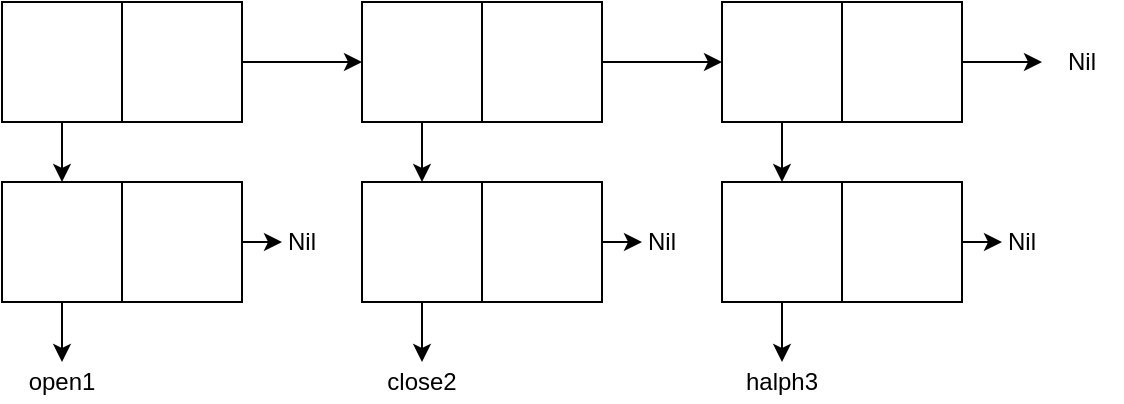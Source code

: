 <mxfile version="12.6.5" type="device" pages="9"><diagram id="k7CRz8qkA6OmstBOHjTR" name="Page-1"><mxGraphModel dx="1422" dy="800" grid="1" gridSize="10" guides="1" tooltips="1" connect="1" arrows="1" fold="1" page="1" pageScale="1" pageWidth="827" pageHeight="1169" math="0" shadow="0"><root><mxCell id="0"/><mxCell id="1" parent="0"/><mxCell id="WbXTl6ssGbokIYNZfiMU-7" style="edgeStyle=orthogonalEdgeStyle;rounded=0;orthogonalLoop=1;jettySize=auto;html=1;entryX=0;entryY=0.5;entryDx=0;entryDy=0;" parent="1" source="WbXTl6ssGbokIYNZfiMU-1" target="WbXTl6ssGbokIYNZfiMU-3" edge="1"><mxGeometry relative="1" as="geometry"/></mxCell><mxCell id="WbXTl6ssGbokIYNZfiMU-1" value="" style="rounded=0;whiteSpace=wrap;html=1;" parent="1" vertex="1"><mxGeometry x="60" y="20" width="120" height="60" as="geometry"/></mxCell><mxCell id="WbXTl6ssGbokIYNZfiMU-2" value="" style="endArrow=none;html=1;entryX=0.5;entryY=0;entryDx=0;entryDy=0;exitX=0.5;exitY=1;exitDx=0;exitDy=0;" parent="1" source="WbXTl6ssGbokIYNZfiMU-1" target="WbXTl6ssGbokIYNZfiMU-1" edge="1"><mxGeometry width="50" height="50" relative="1" as="geometry"><mxPoint x="70" y="150" as="sourcePoint"/><mxPoint x="120" y="100" as="targetPoint"/></mxGeometry></mxCell><mxCell id="WbXTl6ssGbokIYNZfiMU-8" style="edgeStyle=orthogonalEdgeStyle;rounded=0;orthogonalLoop=1;jettySize=auto;html=1;entryX=0;entryY=0.5;entryDx=0;entryDy=0;" parent="1" source="WbXTl6ssGbokIYNZfiMU-3" target="WbXTl6ssGbokIYNZfiMU-5" edge="1"><mxGeometry relative="1" as="geometry"/></mxCell><mxCell id="WbXTl6ssGbokIYNZfiMU-3" value="" style="rounded=0;whiteSpace=wrap;html=1;" parent="1" vertex="1"><mxGeometry x="240" y="20" width="120" height="60" as="geometry"/></mxCell><mxCell id="WbXTl6ssGbokIYNZfiMU-4" value="" style="endArrow=none;html=1;entryX=0.5;entryY=0;entryDx=0;entryDy=0;exitX=0.5;exitY=1;exitDx=0;exitDy=0;" parent="1" source="WbXTl6ssGbokIYNZfiMU-3" target="WbXTl6ssGbokIYNZfiMU-3" edge="1"><mxGeometry width="50" height="50" relative="1" as="geometry"><mxPoint x="250" y="150" as="sourcePoint"/><mxPoint x="300" y="100" as="targetPoint"/></mxGeometry></mxCell><mxCell id="WbXTl6ssGbokIYNZfiMU-9" style="edgeStyle=orthogonalEdgeStyle;rounded=0;orthogonalLoop=1;jettySize=auto;html=1;" parent="1" source="WbXTl6ssGbokIYNZfiMU-5" target="WbXTl6ssGbokIYNZfiMU-10" edge="1"><mxGeometry relative="1" as="geometry"><mxPoint x="600" y="50" as="targetPoint"/></mxGeometry></mxCell><mxCell id="WbXTl6ssGbokIYNZfiMU-5" value="" style="rounded=0;whiteSpace=wrap;html=1;" parent="1" vertex="1"><mxGeometry x="420" y="20" width="120" height="60" as="geometry"/></mxCell><mxCell id="WbXTl6ssGbokIYNZfiMU-6" value="" style="endArrow=none;html=1;entryX=0.5;entryY=0;entryDx=0;entryDy=0;exitX=0.5;exitY=1;exitDx=0;exitDy=0;" parent="1" source="WbXTl6ssGbokIYNZfiMU-5" target="WbXTl6ssGbokIYNZfiMU-5" edge="1"><mxGeometry width="50" height="50" relative="1" as="geometry"><mxPoint x="430" y="150" as="sourcePoint"/><mxPoint x="480" y="100" as="targetPoint"/></mxGeometry></mxCell><mxCell id="WbXTl6ssGbokIYNZfiMU-10" value="Nil" style="text;html=1;strokeColor=none;fillColor=none;align=center;verticalAlign=middle;whiteSpace=wrap;rounded=0;" parent="1" vertex="1"><mxGeometry x="580" y="40" width="40" height="20" as="geometry"/></mxCell><mxCell id="WbXTl6ssGbokIYNZfiMU-11" value="" style="endArrow=classic;html=1;exitX=0.25;exitY=1;exitDx=0;exitDy=0;entryX=0.25;entryY=0;entryDx=0;entryDy=0;" parent="1" source="WbXTl6ssGbokIYNZfiMU-1" target="CLxBC3z8rU8LH2Z150uN-1" edge="1"><mxGeometry width="50" height="50" relative="1" as="geometry"><mxPoint x="70" y="150" as="sourcePoint"/><mxPoint x="110" y="110" as="targetPoint"/></mxGeometry></mxCell><mxCell id="WbXTl6ssGbokIYNZfiMU-12" value="" style="endArrow=classic;html=1;exitX=0.25;exitY=1;exitDx=0;exitDy=0;" parent="1" edge="1"><mxGeometry width="50" height="50" relative="1" as="geometry"><mxPoint x="270" y="80" as="sourcePoint"/><mxPoint x="270" y="110" as="targetPoint"/></mxGeometry></mxCell><mxCell id="WbXTl6ssGbokIYNZfiMU-13" value="" style="endArrow=classic;html=1;exitX=0.25;exitY=1;exitDx=0;exitDy=0;entryX=0.25;entryY=0;entryDx=0;entryDy=0;" parent="1" source="WbXTl6ssGbokIYNZfiMU-5" target="CLxBC3z8rU8LH2Z150uN-5" edge="1"><mxGeometry width="50" height="50" relative="1" as="geometry"><mxPoint x="430" y="80" as="sourcePoint"/><mxPoint x="430" y="110" as="targetPoint"/></mxGeometry></mxCell><mxCell id="CLxBC3z8rU8LH2Z150uN-1" value="" style="rounded=0;whiteSpace=wrap;html=1;" parent="1" vertex="1"><mxGeometry x="60" y="110" width="120" height="60" as="geometry"/></mxCell><mxCell id="CLxBC3z8rU8LH2Z150uN-2" value="" style="endArrow=none;html=1;entryX=0.5;entryY=0;entryDx=0;entryDy=0;exitX=0.5;exitY=1;exitDx=0;exitDy=0;" parent="1" source="CLxBC3z8rU8LH2Z150uN-1" target="CLxBC3z8rU8LH2Z150uN-1" edge="1"><mxGeometry width="50" height="50" relative="1" as="geometry"><mxPoint x="70" y="240" as="sourcePoint"/><mxPoint x="120" y="190" as="targetPoint"/></mxGeometry></mxCell><mxCell id="CLxBC3z8rU8LH2Z150uN-10" style="edgeStyle=orthogonalEdgeStyle;rounded=0;orthogonalLoop=1;jettySize=auto;html=1;" parent="1" source="CLxBC3z8rU8LH2Z150uN-3" edge="1"><mxGeometry relative="1" as="geometry"><mxPoint x="380" y="140" as="targetPoint"/></mxGeometry></mxCell><mxCell id="CLxBC3z8rU8LH2Z150uN-3" value="" style="rounded=0;whiteSpace=wrap;html=1;" parent="1" vertex="1"><mxGeometry x="240" y="110" width="120" height="60" as="geometry"/></mxCell><mxCell id="CLxBC3z8rU8LH2Z150uN-4" value="" style="endArrow=none;html=1;entryX=0.5;entryY=0;entryDx=0;entryDy=0;exitX=0.5;exitY=1;exitDx=0;exitDy=0;" parent="1" source="CLxBC3z8rU8LH2Z150uN-3" target="CLxBC3z8rU8LH2Z150uN-3" edge="1"><mxGeometry width="50" height="50" relative="1" as="geometry"><mxPoint x="230" y="240" as="sourcePoint"/><mxPoint x="280" y="190" as="targetPoint"/></mxGeometry></mxCell><mxCell id="CLxBC3z8rU8LH2Z150uN-5" value="" style="rounded=0;whiteSpace=wrap;html=1;" parent="1" vertex="1"><mxGeometry x="420" y="110" width="120" height="60" as="geometry"/></mxCell><mxCell id="CLxBC3z8rU8LH2Z150uN-6" value="" style="endArrow=none;html=1;entryX=0.5;entryY=0;entryDx=0;entryDy=0;exitX=0.5;exitY=1;exitDx=0;exitDy=0;" parent="1" source="CLxBC3z8rU8LH2Z150uN-5" target="CLxBC3z8rU8LH2Z150uN-5" edge="1"><mxGeometry width="50" height="50" relative="1" as="geometry"><mxPoint x="390" y="240" as="sourcePoint"/><mxPoint x="440" y="190" as="targetPoint"/></mxGeometry></mxCell><mxCell id="CLxBC3z8rU8LH2Z150uN-12" value="Nil" style="text;html=1;strokeColor=none;fillColor=none;align=center;verticalAlign=middle;whiteSpace=wrap;rounded=0;" parent="1" vertex="1"><mxGeometry x="370" y="130" width="40" height="20" as="geometry"/></mxCell><mxCell id="CLxBC3z8rU8LH2Z150uN-15" style="edgeStyle=orthogonalEdgeStyle;rounded=0;orthogonalLoop=1;jettySize=auto;html=1;" parent="1" edge="1"><mxGeometry relative="1" as="geometry"><mxPoint x="200" y="140" as="targetPoint"/><mxPoint x="180" y="140.029" as="sourcePoint"/></mxGeometry></mxCell><mxCell id="CLxBC3z8rU8LH2Z150uN-16" value="Nil" style="text;html=1;strokeColor=none;fillColor=none;align=center;verticalAlign=middle;whiteSpace=wrap;rounded=0;" parent="1" vertex="1"><mxGeometry x="190" y="130" width="40" height="20" as="geometry"/></mxCell><mxCell id="CLxBC3z8rU8LH2Z150uN-17" style="edgeStyle=orthogonalEdgeStyle;rounded=0;orthogonalLoop=1;jettySize=auto;html=1;" parent="1" edge="1"><mxGeometry relative="1" as="geometry"><mxPoint x="560" y="140" as="targetPoint"/><mxPoint x="540" y="140.029" as="sourcePoint"/></mxGeometry></mxCell><mxCell id="CLxBC3z8rU8LH2Z150uN-18" value="Nil" style="text;html=1;strokeColor=none;fillColor=none;align=center;verticalAlign=middle;whiteSpace=wrap;rounded=0;" parent="1" vertex="1"><mxGeometry x="550" y="130" width="40" height="20" as="geometry"/></mxCell><mxCell id="CLxBC3z8rU8LH2Z150uN-19" value="" style="endArrow=classic;html=1;exitX=0.25;exitY=1;exitDx=0;exitDy=0;entryX=0.5;entryY=0;entryDx=0;entryDy=0;" parent="1" target="CLxBC3z8rU8LH2Z150uN-23" edge="1"><mxGeometry width="50" height="50" relative="1" as="geometry"><mxPoint x="90" y="170" as="sourcePoint"/><mxPoint x="90" y="200" as="targetPoint"/></mxGeometry></mxCell><mxCell id="CLxBC3z8rU8LH2Z150uN-20" value="" style="endArrow=classic;html=1;exitX=0.25;exitY=1;exitDx=0;exitDy=0;entryX=0.5;entryY=0;entryDx=0;entryDy=0;" parent="1" target="CLxBC3z8rU8LH2Z150uN-24" edge="1"><mxGeometry width="50" height="50" relative="1" as="geometry"><mxPoint x="270" y="170" as="sourcePoint"/><mxPoint x="270" y="200" as="targetPoint"/></mxGeometry></mxCell><mxCell id="CLxBC3z8rU8LH2Z150uN-21" value="" style="endArrow=classic;html=1;exitX=0.25;exitY=1;exitDx=0;exitDy=0;entryX=0.25;entryY=0;entryDx=0;entryDy=0;" parent="1" edge="1"><mxGeometry width="50" height="50" relative="1" as="geometry"><mxPoint x="450" y="170" as="sourcePoint"/><mxPoint x="450" y="200" as="targetPoint"/></mxGeometry></mxCell><mxCell id="CLxBC3z8rU8LH2Z150uN-23" value="open1" style="text;html=1;strokeColor=none;fillColor=none;align=center;verticalAlign=middle;whiteSpace=wrap;rounded=0;" parent="1" vertex="1"><mxGeometry x="70" y="200" width="40" height="20" as="geometry"/></mxCell><mxCell id="CLxBC3z8rU8LH2Z150uN-24" value="close2" style="text;html=1;strokeColor=none;fillColor=none;align=center;verticalAlign=middle;whiteSpace=wrap;rounded=0;" parent="1" vertex="1"><mxGeometry x="250" y="200" width="40" height="20" as="geometry"/></mxCell><mxCell id="CLxBC3z8rU8LH2Z150uN-26" value="halph3" style="text;html=1;strokeColor=none;fillColor=none;align=center;verticalAlign=middle;whiteSpace=wrap;rounded=0;" parent="1" vertex="1"><mxGeometry x="430" y="200" width="40" height="20" as="geometry"/></mxCell></root></mxGraphModel></diagram><diagram id="6J4qWU_KH5HAHv_0GUMC" name="Page-2"><mxGraphModel dx="1422" dy="800" grid="1" gridSize="10" guides="1" tooltips="1" connect="1" arrows="1" fold="1" page="1" pageScale="1" pageWidth="827" pageHeight="1169" math="0" shadow="0"><root><mxCell id="wANA5SH6rvtemX21hhga-0"/><mxCell id="wANA5SH6rvtemX21hhga-1" parent="wANA5SH6rvtemX21hhga-0"/><mxCell id="hGnIerzp2ePaUS7LxwmY-0" style="edgeStyle=orthogonalEdgeStyle;rounded=0;orthogonalLoop=1;jettySize=auto;html=1;entryX=0;entryY=0.5;entryDx=0;entryDy=0;" parent="wANA5SH6rvtemX21hhga-1" source="hGnIerzp2ePaUS7LxwmY-1" target="hGnIerzp2ePaUS7LxwmY-4" edge="1"><mxGeometry relative="1" as="geometry"/></mxCell><mxCell id="hGnIerzp2ePaUS7LxwmY-1" value="" style="rounded=0;whiteSpace=wrap;html=1;" parent="wANA5SH6rvtemX21hhga-1" vertex="1"><mxGeometry x="80" y="20" width="120" height="60" as="geometry"/></mxCell><mxCell id="hGnIerzp2ePaUS7LxwmY-2" value="" style="endArrow=none;html=1;entryX=0.5;entryY=0;entryDx=0;entryDy=0;exitX=0.5;exitY=1;exitDx=0;exitDy=0;" parent="wANA5SH6rvtemX21hhga-1" source="hGnIerzp2ePaUS7LxwmY-1" target="hGnIerzp2ePaUS7LxwmY-1" edge="1"><mxGeometry width="50" height="50" relative="1" as="geometry"><mxPoint x="70" y="150" as="sourcePoint"/><mxPoint x="120" y="100" as="targetPoint"/></mxGeometry></mxCell><mxCell id="hGnIerzp2ePaUS7LxwmY-3" style="edgeStyle=orthogonalEdgeStyle;rounded=0;orthogonalLoop=1;jettySize=auto;html=1;entryX=0;entryY=0.5;entryDx=0;entryDy=0;" parent="wANA5SH6rvtemX21hhga-1" source="hGnIerzp2ePaUS7LxwmY-4" target="hGnIerzp2ePaUS7LxwmY-7" edge="1"><mxGeometry relative="1" as="geometry"/></mxCell><mxCell id="hGnIerzp2ePaUS7LxwmY-4" value="" style="rounded=0;whiteSpace=wrap;html=1;" parent="wANA5SH6rvtemX21hhga-1" vertex="1"><mxGeometry x="240" y="20" width="120" height="60" as="geometry"/></mxCell><mxCell id="hGnIerzp2ePaUS7LxwmY-5" value="" style="endArrow=none;html=1;entryX=0.5;entryY=0;entryDx=0;entryDy=0;exitX=0.5;exitY=1;exitDx=0;exitDy=0;" parent="wANA5SH6rvtemX21hhga-1" source="hGnIerzp2ePaUS7LxwmY-4" target="hGnIerzp2ePaUS7LxwmY-4" edge="1"><mxGeometry width="50" height="50" relative="1" as="geometry"><mxPoint x="250" y="150" as="sourcePoint"/><mxPoint x="300" y="100" as="targetPoint"/></mxGeometry></mxCell><mxCell id="hGnIerzp2ePaUS7LxwmY-6" style="edgeStyle=orthogonalEdgeStyle;rounded=0;orthogonalLoop=1;jettySize=auto;html=1;" parent="wANA5SH6rvtemX21hhga-1" source="hGnIerzp2ePaUS7LxwmY-7" target="hGnIerzp2ePaUS7LxwmY-9" edge="1"><mxGeometry relative="1" as="geometry"><mxPoint x="600" y="50" as="targetPoint"/></mxGeometry></mxCell><mxCell id="hGnIerzp2ePaUS7LxwmY-7" value="" style="rounded=0;whiteSpace=wrap;html=1;" parent="wANA5SH6rvtemX21hhga-1" vertex="1"><mxGeometry x="400" y="20" width="120" height="60" as="geometry"/></mxCell><mxCell id="hGnIerzp2ePaUS7LxwmY-8" value="" style="endArrow=none;html=1;entryX=0.5;entryY=0;entryDx=0;entryDy=0;exitX=0.5;exitY=1;exitDx=0;exitDy=0;" parent="wANA5SH6rvtemX21hhga-1" source="hGnIerzp2ePaUS7LxwmY-7" target="hGnIerzp2ePaUS7LxwmY-7" edge="1"><mxGeometry width="50" height="50" relative="1" as="geometry"><mxPoint x="430" y="150" as="sourcePoint"/><mxPoint x="480" y="100" as="targetPoint"/></mxGeometry></mxCell><mxCell id="hGnIerzp2ePaUS7LxwmY-9" value="Nil" style="text;html=1;strokeColor=none;fillColor=none;align=center;verticalAlign=middle;whiteSpace=wrap;rounded=0;" parent="wANA5SH6rvtemX21hhga-1" vertex="1"><mxGeometry x="560" y="40" width="40" height="20" as="geometry"/></mxCell><mxCell id="hGnIerzp2ePaUS7LxwmY-10" value="" style="endArrow=classic;html=1;exitX=0.25;exitY=1;exitDx=0;exitDy=0;" parent="wANA5SH6rvtemX21hhga-1" source="hGnIerzp2ePaUS7LxwmY-1" target="hGnIerzp2ePaUS7LxwmY-13" edge="1"><mxGeometry width="50" height="50" relative="1" as="geometry"><mxPoint x="70" y="150" as="sourcePoint"/><mxPoint x="110" y="120" as="targetPoint"/></mxGeometry></mxCell><mxCell id="hGnIerzp2ePaUS7LxwmY-11" value="" style="endArrow=classic;html=1;exitX=0.25;exitY=1;exitDx=0;exitDy=0;" parent="wANA5SH6rvtemX21hhga-1" target="hGnIerzp2ePaUS7LxwmY-14" edge="1"><mxGeometry width="50" height="50" relative="1" as="geometry"><mxPoint x="270" y="80" as="sourcePoint"/><mxPoint x="270" y="120" as="targetPoint"/></mxGeometry></mxCell><mxCell id="hGnIerzp2ePaUS7LxwmY-12" value="" style="endArrow=classic;html=1;exitX=0.25;exitY=1;exitDx=0;exitDy=0;" parent="wANA5SH6rvtemX21hhga-1" target="hGnIerzp2ePaUS7LxwmY-15" edge="1"><mxGeometry width="50" height="50" relative="1" as="geometry"><mxPoint x="430" y="80" as="sourcePoint"/><mxPoint x="430" y="120" as="targetPoint"/></mxGeometry></mxCell><mxCell id="hGnIerzp2ePaUS7LxwmY-13" value="open" style="text;html=1;strokeColor=none;fillColor=none;align=center;verticalAlign=middle;whiteSpace=wrap;rounded=0;" parent="wANA5SH6rvtemX21hhga-1" vertex="1"><mxGeometry x="90" y="110" width="40" height="20" as="geometry"/></mxCell><mxCell id="hGnIerzp2ePaUS7LxwmY-14" value="close" style="text;html=1;strokeColor=none;fillColor=none;align=center;verticalAlign=middle;whiteSpace=wrap;rounded=0;" parent="wANA5SH6rvtemX21hhga-1" vertex="1"><mxGeometry x="250" y="110" width="40" height="20" as="geometry"/></mxCell><mxCell id="hGnIerzp2ePaUS7LxwmY-15" value="halph" style="text;html=1;strokeColor=none;fillColor=none;align=center;verticalAlign=middle;whiteSpace=wrap;rounded=0;" parent="wANA5SH6rvtemX21hhga-1" vertex="1"><mxGeometry x="410" y="110" width="40" height="20" as="geometry"/></mxCell></root></mxGraphModel></diagram><diagram id="R7Hd5EAPRTfqfum8Dxww" name="Page-3"><mxGraphModel dx="1422" dy="800" grid="1" gridSize="10" guides="1" tooltips="1" connect="1" arrows="1" fold="1" page="1" pageScale="1" pageWidth="827" pageHeight="1169" math="0" shadow="0"><root><mxCell id="0EZEopph58FewU2P4EKR-0"/><mxCell id="0EZEopph58FewU2P4EKR-1" parent="0EZEopph58FewU2P4EKR-0"/><mxCell id="WZkqrGB0D9JaeCuCKcJu-0" style="edgeStyle=orthogonalEdgeStyle;rounded=0;orthogonalLoop=1;jettySize=auto;html=1;entryX=0;entryY=0.5;entryDx=0;entryDy=0;" parent="0EZEopph58FewU2P4EKR-1" source="WZkqrGB0D9JaeCuCKcJu-1" target="WZkqrGB0D9JaeCuCKcJu-4" edge="1"><mxGeometry relative="1" as="geometry"/></mxCell><mxCell id="WZkqrGB0D9JaeCuCKcJu-1" value="" style="rounded=0;whiteSpace=wrap;html=1;" parent="0EZEopph58FewU2P4EKR-1" vertex="1"><mxGeometry x="60" y="20" width="120" height="60" as="geometry"/></mxCell><mxCell id="WZkqrGB0D9JaeCuCKcJu-2" value="" style="endArrow=none;html=1;entryX=0.5;entryY=0;entryDx=0;entryDy=0;exitX=0.5;exitY=1;exitDx=0;exitDy=0;" parent="0EZEopph58FewU2P4EKR-1" source="WZkqrGB0D9JaeCuCKcJu-1" target="WZkqrGB0D9JaeCuCKcJu-1" edge="1"><mxGeometry width="50" height="50" relative="1" as="geometry"><mxPoint x="70" y="150" as="sourcePoint"/><mxPoint x="120" y="100" as="targetPoint"/></mxGeometry></mxCell><mxCell id="WZkqrGB0D9JaeCuCKcJu-3" style="edgeStyle=orthogonalEdgeStyle;rounded=0;orthogonalLoop=1;jettySize=auto;html=1;entryX=0;entryY=0.5;entryDx=0;entryDy=0;" parent="0EZEopph58FewU2P4EKR-1" source="WZkqrGB0D9JaeCuCKcJu-4" target="WZkqrGB0D9JaeCuCKcJu-7" edge="1"><mxGeometry relative="1" as="geometry"/></mxCell><mxCell id="WZkqrGB0D9JaeCuCKcJu-4" value="" style="rounded=0;whiteSpace=wrap;html=1;" parent="0EZEopph58FewU2P4EKR-1" vertex="1"><mxGeometry x="240" y="20" width="120" height="60" as="geometry"/></mxCell><mxCell id="WZkqrGB0D9JaeCuCKcJu-5" value="" style="endArrow=none;html=1;entryX=0.5;entryY=0;entryDx=0;entryDy=0;exitX=0.5;exitY=1;exitDx=0;exitDy=0;" parent="0EZEopph58FewU2P4EKR-1" source="WZkqrGB0D9JaeCuCKcJu-4" target="WZkqrGB0D9JaeCuCKcJu-4" edge="1"><mxGeometry width="50" height="50" relative="1" as="geometry"><mxPoint x="250" y="150" as="sourcePoint"/><mxPoint x="300" y="100" as="targetPoint"/></mxGeometry></mxCell><mxCell id="WZkqrGB0D9JaeCuCKcJu-6" style="edgeStyle=orthogonalEdgeStyle;rounded=0;orthogonalLoop=1;jettySize=auto;html=1;" parent="0EZEopph58FewU2P4EKR-1" source="WZkqrGB0D9JaeCuCKcJu-7" edge="1"><mxGeometry relative="1" as="geometry"><mxPoint x="580" y="50" as="targetPoint"/></mxGeometry></mxCell><mxCell id="WZkqrGB0D9JaeCuCKcJu-7" value="" style="rounded=0;whiteSpace=wrap;html=1;" parent="0EZEopph58FewU2P4EKR-1" vertex="1"><mxGeometry x="420" y="20" width="120" height="60" as="geometry"/></mxCell><mxCell id="WZkqrGB0D9JaeCuCKcJu-8" value="" style="endArrow=none;html=1;entryX=0.5;entryY=0;entryDx=0;entryDy=0;exitX=0.5;exitY=1;exitDx=0;exitDy=0;" parent="0EZEopph58FewU2P4EKR-1" source="WZkqrGB0D9JaeCuCKcJu-7" target="WZkqrGB0D9JaeCuCKcJu-7" edge="1"><mxGeometry width="50" height="50" relative="1" as="geometry"><mxPoint x="430" y="150" as="sourcePoint"/><mxPoint x="480" y="100" as="targetPoint"/></mxGeometry></mxCell><mxCell id="WZkqrGB0D9JaeCuCKcJu-10" value="" style="endArrow=classic;html=1;exitX=0.25;exitY=1;exitDx=0;exitDy=0;entryX=0.25;entryY=0;entryDx=0;entryDy=0;" parent="0EZEopph58FewU2P4EKR-1" source="WZkqrGB0D9JaeCuCKcJu-1" target="WZkqrGB0D9JaeCuCKcJu-13" edge="1"><mxGeometry width="50" height="50" relative="1" as="geometry"><mxPoint x="70" y="150" as="sourcePoint"/><mxPoint x="110" y="110" as="targetPoint"/></mxGeometry></mxCell><mxCell id="WZkqrGB0D9JaeCuCKcJu-11" value="" style="endArrow=classic;html=1;exitX=0.25;exitY=1;exitDx=0;exitDy=0;" parent="0EZEopph58FewU2P4EKR-1" edge="1"><mxGeometry width="50" height="50" relative="1" as="geometry"><mxPoint x="270" y="80" as="sourcePoint"/><mxPoint x="270" y="110" as="targetPoint"/></mxGeometry></mxCell><mxCell id="WZkqrGB0D9JaeCuCKcJu-13" value="" style="rounded=0;whiteSpace=wrap;html=1;" parent="0EZEopph58FewU2P4EKR-1" vertex="1"><mxGeometry x="60" y="110" width="120" height="60" as="geometry"/></mxCell><mxCell id="WZkqrGB0D9JaeCuCKcJu-14" value="" style="endArrow=none;html=1;entryX=0.5;entryY=0;entryDx=0;entryDy=0;exitX=0.5;exitY=1;exitDx=0;exitDy=0;" parent="0EZEopph58FewU2P4EKR-1" source="WZkqrGB0D9JaeCuCKcJu-13" target="WZkqrGB0D9JaeCuCKcJu-13" edge="1"><mxGeometry width="50" height="50" relative="1" as="geometry"><mxPoint x="70" y="240" as="sourcePoint"/><mxPoint x="120" y="190" as="targetPoint"/></mxGeometry></mxCell><mxCell id="WZkqrGB0D9JaeCuCKcJu-21" style="edgeStyle=orthogonalEdgeStyle;rounded=0;orthogonalLoop=1;jettySize=auto;html=1;" parent="0EZEopph58FewU2P4EKR-1" edge="1"><mxGeometry relative="1" as="geometry"><mxPoint x="200" y="140" as="targetPoint"/><mxPoint x="180" y="140.029" as="sourcePoint"/></mxGeometry></mxCell><mxCell id="WZkqrGB0D9JaeCuCKcJu-22" value="Nil" style="text;html=1;strokeColor=none;fillColor=none;align=center;verticalAlign=middle;whiteSpace=wrap;rounded=0;" parent="0EZEopph58FewU2P4EKR-1" vertex="1"><mxGeometry x="190" y="130" width="40" height="20" as="geometry"/></mxCell><mxCell id="WZkqrGB0D9JaeCuCKcJu-25" value="" style="endArrow=classic;html=1;exitX=0.25;exitY=1;exitDx=0;exitDy=0;entryX=0.5;entryY=0;entryDx=0;entryDy=0;" parent="0EZEopph58FewU2P4EKR-1" target="WZkqrGB0D9JaeCuCKcJu-28" edge="1"><mxGeometry width="50" height="50" relative="1" as="geometry"><mxPoint x="90" y="170" as="sourcePoint"/><mxPoint x="90" y="200" as="targetPoint"/></mxGeometry></mxCell><mxCell id="WZkqrGB0D9JaeCuCKcJu-28" value="one" style="text;html=1;strokeColor=none;fillColor=none;align=center;verticalAlign=middle;whiteSpace=wrap;rounded=0;" parent="0EZEopph58FewU2P4EKR-1" vertex="1"><mxGeometry x="70" y="200" width="40" height="20" as="geometry"/></mxCell><mxCell id="WZkqrGB0D9JaeCuCKcJu-29" value="for" style="text;html=1;strokeColor=none;fillColor=none;align=center;verticalAlign=middle;whiteSpace=wrap;rounded=0;" parent="0EZEopph58FewU2P4EKR-1" vertex="1"><mxGeometry x="250" y="110" width="40" height="20" as="geometry"/></mxCell><mxCell id="WZkqrGB0D9JaeCuCKcJu-30" value="all" style="text;html=1;strokeColor=none;fillColor=none;align=center;verticalAlign=middle;whiteSpace=wrap;rounded=0;" parent="0EZEopph58FewU2P4EKR-1" vertex="1"><mxGeometry x="430" y="110" width="40" height="20" as="geometry"/></mxCell><mxCell id="WZkqrGB0D9JaeCuCKcJu-31" value="" style="endArrow=classic;html=1;exitX=0.25;exitY=1;exitDx=0;exitDy=0;" parent="0EZEopph58FewU2P4EKR-1" edge="1"><mxGeometry width="50" height="50" relative="1" as="geometry"><mxPoint x="449.66" y="80" as="sourcePoint"/><mxPoint x="449.66" y="110" as="targetPoint"/></mxGeometry></mxCell><mxCell id="WZkqrGB0D9JaeCuCKcJu-33" value="" style="rounded=0;whiteSpace=wrap;html=1;" parent="0EZEopph58FewU2P4EKR-1" vertex="1"><mxGeometry x="580" y="20" width="120" height="60" as="geometry"/></mxCell><mxCell id="WZkqrGB0D9JaeCuCKcJu-34" value="" style="endArrow=none;html=1;entryX=0.5;entryY=0;entryDx=0;entryDy=0;exitX=0.5;exitY=1;exitDx=0;exitDy=0;" parent="0EZEopph58FewU2P4EKR-1" source="WZkqrGB0D9JaeCuCKcJu-33" target="WZkqrGB0D9JaeCuCKcJu-33" edge="1"><mxGeometry width="50" height="50" relative="1" as="geometry"><mxPoint x="590" y="150" as="sourcePoint"/><mxPoint x="640" y="100" as="targetPoint"/></mxGeometry></mxCell><mxCell id="WZkqrGB0D9JaeCuCKcJu-45" value="" style="endArrow=classic;html=1;exitX=0.25;exitY=1;exitDx=0;exitDy=0;entryX=0.25;entryY=0;entryDx=0;entryDy=0;" parent="0EZEopph58FewU2P4EKR-1" target="WZkqrGB0D9JaeCuCKcJu-46" edge="1"><mxGeometry width="50" height="50" relative="1" as="geometry"><mxPoint x="610" y="80" as="sourcePoint"/><mxPoint x="630" y="110" as="targetPoint"/></mxGeometry></mxCell><mxCell id="WZkqrGB0D9JaeCuCKcJu-55" style="edgeStyle=orthogonalEdgeStyle;rounded=0;orthogonalLoop=1;jettySize=auto;html=1;entryX=0;entryY=0.5;entryDx=0;entryDy=0;" parent="0EZEopph58FewU2P4EKR-1" source="WZkqrGB0D9JaeCuCKcJu-46" target="WZkqrGB0D9JaeCuCKcJu-50" edge="1"><mxGeometry relative="1" as="geometry"/></mxCell><mxCell id="WZkqrGB0D9JaeCuCKcJu-46" value="" style="rounded=0;whiteSpace=wrap;html=1;" parent="0EZEopph58FewU2P4EKR-1" vertex="1"><mxGeometry x="580" y="110" width="120" height="60" as="geometry"/></mxCell><mxCell id="WZkqrGB0D9JaeCuCKcJu-47" value="" style="endArrow=none;html=1;entryX=0.5;entryY=0;entryDx=0;entryDy=0;exitX=0.5;exitY=1;exitDx=0;exitDy=0;" parent="0EZEopph58FewU2P4EKR-1" source="WZkqrGB0D9JaeCuCKcJu-46" target="WZkqrGB0D9JaeCuCKcJu-46" edge="1"><mxGeometry width="50" height="50" relative="1" as="geometry"><mxPoint x="590" y="240" as="sourcePoint"/><mxPoint x="640" y="190" as="targetPoint"/></mxGeometry></mxCell><mxCell id="WZkqrGB0D9JaeCuCKcJu-48" value="" style="endArrow=classic;html=1;exitX=0.25;exitY=1;exitDx=0;exitDy=0;entryX=0.5;entryY=0;entryDx=0;entryDy=0;" parent="0EZEopph58FewU2P4EKR-1" target="WZkqrGB0D9JaeCuCKcJu-49" edge="1"><mxGeometry width="50" height="50" relative="1" as="geometry"><mxPoint x="610" y="170.0" as="sourcePoint"/><mxPoint x="610" y="200" as="targetPoint"/></mxGeometry></mxCell><mxCell id="WZkqrGB0D9JaeCuCKcJu-49" value="and" style="text;html=1;strokeColor=none;fillColor=none;align=center;verticalAlign=middle;whiteSpace=wrap;rounded=0;" parent="0EZEopph58FewU2P4EKR-1" vertex="1"><mxGeometry x="590" y="190" width="40" height="20" as="geometry"/></mxCell><mxCell id="WZkqrGB0D9JaeCuCKcJu-66" style="edgeStyle=orthogonalEdgeStyle;rounded=0;orthogonalLoop=1;jettySize=auto;html=1;exitX=0.25;exitY=1;exitDx=0;exitDy=0;entryX=0.25;entryY=0;entryDx=0;entryDy=0;" parent="0EZEopph58FewU2P4EKR-1" source="WZkqrGB0D9JaeCuCKcJu-50" target="WZkqrGB0D9JaeCuCKcJu-64" edge="1"><mxGeometry relative="1" as="geometry"><mxPoint x="780" y="190.0" as="targetPoint"/></mxGeometry></mxCell><mxCell id="WZkqrGB0D9JaeCuCKcJu-50" value="" style="rounded=0;whiteSpace=wrap;html=1;" parent="0EZEopph58FewU2P4EKR-1" vertex="1"><mxGeometry x="720" y="110" width="120" height="60" as="geometry"/></mxCell><mxCell id="WZkqrGB0D9JaeCuCKcJu-51" value="" style="endArrow=none;html=1;entryX=0.5;entryY=0;entryDx=0;entryDy=0;exitX=0.5;exitY=1;exitDx=0;exitDy=0;" parent="0EZEopph58FewU2P4EKR-1" source="WZkqrGB0D9JaeCuCKcJu-50" target="WZkqrGB0D9JaeCuCKcJu-50" edge="1"><mxGeometry width="50" height="50" relative="1" as="geometry"><mxPoint x="730" y="240" as="sourcePoint"/><mxPoint x="780" y="190" as="targetPoint"/></mxGeometry></mxCell><mxCell id="WZkqrGB0D9JaeCuCKcJu-53" style="edgeStyle=orthogonalEdgeStyle;rounded=0;orthogonalLoop=1;jettySize=auto;html=1;" parent="0EZEopph58FewU2P4EKR-1" edge="1"><mxGeometry relative="1" as="geometry"><mxPoint x="860" y="140" as="targetPoint"/><mxPoint x="840" y="140.029" as="sourcePoint"/></mxGeometry></mxCell><mxCell id="WZkqrGB0D9JaeCuCKcJu-54" value="Nil" style="text;html=1;strokeColor=none;fillColor=none;align=center;verticalAlign=middle;whiteSpace=wrap;rounded=0;" parent="0EZEopph58FewU2P4EKR-1" vertex="1"><mxGeometry x="850" y="130" width="40" height="20" as="geometry"/></mxCell><mxCell id="WZkqrGB0D9JaeCuCKcJu-76" style="edgeStyle=orthogonalEdgeStyle;rounded=0;orthogonalLoop=1;jettySize=auto;html=1;entryX=0;entryY=0.5;entryDx=0;entryDy=0;" parent="0EZEopph58FewU2P4EKR-1" source="WZkqrGB0D9JaeCuCKcJu-64" target="WZkqrGB0D9JaeCuCKcJu-69" edge="1"><mxGeometry relative="1" as="geometry"/></mxCell><mxCell id="WZkqrGB0D9JaeCuCKcJu-64" value="" style="rounded=0;whiteSpace=wrap;html=1;" parent="0EZEopph58FewU2P4EKR-1" vertex="1"><mxGeometry x="720" y="190" width="120" height="60" as="geometry"/></mxCell><mxCell id="WZkqrGB0D9JaeCuCKcJu-65" value="" style="endArrow=none;html=1;entryX=0.5;entryY=0;entryDx=0;entryDy=0;exitX=0.5;exitY=1;exitDx=0;exitDy=0;" parent="0EZEopph58FewU2P4EKR-1" edge="1"><mxGeometry width="50" height="50" relative="1" as="geometry"><mxPoint x="779.66" y="250.0" as="sourcePoint"/><mxPoint x="779.66" y="190" as="targetPoint"/></mxGeometry></mxCell><mxCell id="WZkqrGB0D9JaeCuCKcJu-83" style="edgeStyle=orthogonalEdgeStyle;rounded=0;orthogonalLoop=1;jettySize=auto;html=1;entryX=0.25;entryY=0;entryDx=0;entryDy=0;exitX=0.25;exitY=1;exitDx=0;exitDy=0;" parent="0EZEopph58FewU2P4EKR-1" source="WZkqrGB0D9JaeCuCKcJu-69" target="WZkqrGB0D9JaeCuCKcJu-79" edge="1"><mxGeometry relative="1" as="geometry"/></mxCell><mxCell id="WZkqrGB0D9JaeCuCKcJu-69" value="" style="rounded=0;whiteSpace=wrap;html=1;" parent="0EZEopph58FewU2P4EKR-1" vertex="1"><mxGeometry x="860" y="190" width="120" height="60" as="geometry"/></mxCell><mxCell id="WZkqrGB0D9JaeCuCKcJu-70" value="" style="endArrow=none;html=1;entryX=0.5;entryY=0;entryDx=0;entryDy=0;exitX=0.5;exitY=1;exitDx=0;exitDy=0;" parent="0EZEopph58FewU2P4EKR-1" edge="1"><mxGeometry width="50" height="50" relative="1" as="geometry"><mxPoint x="919.66" y="250.0" as="sourcePoint"/><mxPoint x="919.66" y="190.0" as="targetPoint"/></mxGeometry></mxCell><mxCell id="WZkqrGB0D9JaeCuCKcJu-74" style="edgeStyle=orthogonalEdgeStyle;rounded=0;orthogonalLoop=1;jettySize=auto;html=1;" parent="0EZEopph58FewU2P4EKR-1" edge="1"><mxGeometry relative="1" as="geometry"><mxPoint x="1000" y="220" as="targetPoint"/><mxPoint x="980" y="220.029" as="sourcePoint"/></mxGeometry></mxCell><mxCell id="WZkqrGB0D9JaeCuCKcJu-75" value="Nil" style="text;html=1;strokeColor=none;fillColor=none;align=center;verticalAlign=middle;whiteSpace=wrap;rounded=0;" parent="0EZEopph58FewU2P4EKR-1" vertex="1"><mxGeometry x="990" y="210" width="40" height="20" as="geometry"/></mxCell><mxCell id="WZkqrGB0D9JaeCuCKcJu-77" value="" style="endArrow=classic;html=1;exitX=0.25;exitY=1;exitDx=0;exitDy=0;entryX=0.5;entryY=0;entryDx=0;entryDy=0;" parent="0EZEopph58FewU2P4EKR-1" target="WZkqrGB0D9JaeCuCKcJu-78" edge="1"><mxGeometry width="50" height="50" relative="1" as="geometry"><mxPoint x="750" y="250.0" as="sourcePoint"/><mxPoint x="750" y="280" as="targetPoint"/></mxGeometry></mxCell><mxCell id="WZkqrGB0D9JaeCuCKcJu-78" value="me" style="text;html=1;strokeColor=none;fillColor=none;align=center;verticalAlign=middle;whiteSpace=wrap;rounded=0;" parent="0EZEopph58FewU2P4EKR-1" vertex="1"><mxGeometry x="730" y="270" width="40" height="20" as="geometry"/></mxCell><mxCell id="WZkqrGB0D9JaeCuCKcJu-84" style="edgeStyle=orthogonalEdgeStyle;rounded=0;orthogonalLoop=1;jettySize=auto;html=1;entryX=0;entryY=0.5;entryDx=0;entryDy=0;" parent="0EZEopph58FewU2P4EKR-1" source="WZkqrGB0D9JaeCuCKcJu-79" target="WZkqrGB0D9JaeCuCKcJu-81" edge="1"><mxGeometry relative="1" as="geometry"/></mxCell><mxCell id="WZkqrGB0D9JaeCuCKcJu-79" value="" style="rounded=0;whiteSpace=wrap;html=1;" parent="0EZEopph58FewU2P4EKR-1" vertex="1"><mxGeometry x="860" y="270" width="120" height="60" as="geometry"/></mxCell><mxCell id="WZkqrGB0D9JaeCuCKcJu-80" value="" style="endArrow=none;html=1;entryX=0.5;entryY=0;entryDx=0;entryDy=0;exitX=0.5;exitY=1;exitDx=0;exitDy=0;" parent="0EZEopph58FewU2P4EKR-1" edge="1"><mxGeometry width="50" height="50" relative="1" as="geometry"><mxPoint x="919.66" y="330.0" as="sourcePoint"/><mxPoint x="919.66" y="270.0" as="targetPoint"/></mxGeometry></mxCell><mxCell id="WZkqrGB0D9JaeCuCKcJu-81" value="" style="rounded=0;whiteSpace=wrap;html=1;" parent="0EZEopph58FewU2P4EKR-1" vertex="1"><mxGeometry x="1000" y="270" width="120" height="60" as="geometry"/></mxCell><mxCell id="WZkqrGB0D9JaeCuCKcJu-82" value="" style="endArrow=none;html=1;entryX=0.5;entryY=0;entryDx=0;entryDy=0;exitX=0.5;exitY=1;exitDx=0;exitDy=0;" parent="0EZEopph58FewU2P4EKR-1" edge="1"><mxGeometry width="50" height="50" relative="1" as="geometry"><mxPoint x="1059.66" y="330.0" as="sourcePoint"/><mxPoint x="1059.66" y="270.0" as="targetPoint"/></mxGeometry></mxCell><mxCell id="WZkqrGB0D9JaeCuCKcJu-85" style="edgeStyle=orthogonalEdgeStyle;rounded=0;orthogonalLoop=1;jettySize=auto;html=1;" parent="0EZEopph58FewU2P4EKR-1" edge="1"><mxGeometry relative="1" as="geometry"><mxPoint x="1140" y="300.0" as="targetPoint"/><mxPoint x="1120" y="300.029" as="sourcePoint"/></mxGeometry></mxCell><mxCell id="WZkqrGB0D9JaeCuCKcJu-86" value="Nil" style="text;html=1;strokeColor=none;fillColor=none;align=center;verticalAlign=middle;whiteSpace=wrap;rounded=0;" parent="0EZEopph58FewU2P4EKR-1" vertex="1"><mxGeometry x="1130" y="290" width="40" height="20" as="geometry"/></mxCell><mxCell id="WZkqrGB0D9JaeCuCKcJu-87" value="" style="endArrow=classic;html=1;exitX=0.25;exitY=1;exitDx=0;exitDy=0;entryX=0.5;entryY=0;entryDx=0;entryDy=0;" parent="0EZEopph58FewU2P4EKR-1" target="WZkqrGB0D9JaeCuCKcJu-88" edge="1"><mxGeometry width="50" height="50" relative="1" as="geometry"><mxPoint x="890" y="330.0" as="sourcePoint"/><mxPoint x="890" y="360" as="targetPoint"/></mxGeometry></mxCell><mxCell id="WZkqrGB0D9JaeCuCKcJu-88" value="for" style="text;html=1;strokeColor=none;fillColor=none;align=center;verticalAlign=middle;whiteSpace=wrap;rounded=0;" parent="0EZEopph58FewU2P4EKR-1" vertex="1"><mxGeometry x="870" y="350" width="40" height="20" as="geometry"/></mxCell><mxCell id="WZkqrGB0D9JaeCuCKcJu-90" value="" style="endArrow=classic;html=1;exitX=0.25;exitY=1;exitDx=0;exitDy=0;entryX=0.5;entryY=0;entryDx=0;entryDy=0;" parent="0EZEopph58FewU2P4EKR-1" target="WZkqrGB0D9JaeCuCKcJu-91" edge="1"><mxGeometry width="50" height="50" relative="1" as="geometry"><mxPoint x="1030" y="330.0" as="sourcePoint"/><mxPoint x="1030" y="360" as="targetPoint"/></mxGeometry></mxCell><mxCell id="WZkqrGB0D9JaeCuCKcJu-91" value="you" style="text;html=1;strokeColor=none;fillColor=none;align=center;verticalAlign=middle;whiteSpace=wrap;rounded=0;" parent="0EZEopph58FewU2P4EKR-1" vertex="1"><mxGeometry x="1010" y="350" width="40" height="20" as="geometry"/></mxCell><mxCell id="WZkqrGB0D9JaeCuCKcJu-92" style="edgeStyle=orthogonalEdgeStyle;rounded=0;orthogonalLoop=1;jettySize=auto;html=1;" parent="0EZEopph58FewU2P4EKR-1" edge="1"><mxGeometry relative="1" as="geometry"><mxPoint x="720" y="50" as="targetPoint"/><mxPoint x="700" y="50.029" as="sourcePoint"/></mxGeometry></mxCell><mxCell id="WZkqrGB0D9JaeCuCKcJu-93" value="Nil" style="text;html=1;strokeColor=none;fillColor=none;align=center;verticalAlign=middle;whiteSpace=wrap;rounded=0;" parent="0EZEopph58FewU2P4EKR-1" vertex="1"><mxGeometry x="710" y="40" width="40" height="20" as="geometry"/></mxCell></root></mxGraphModel></diagram><diagram id="6qGPVnC19t0iEbZn-E_U" name="Page-4"><mxGraphModel dx="1422" dy="800" grid="1" gridSize="10" guides="1" tooltips="1" connect="1" arrows="1" fold="1" page="1" pageScale="1" pageWidth="827" pageHeight="1169" math="0" shadow="0"><root><mxCell id="IxljndS_0qyTnNHMxTgk-0"/><mxCell id="IxljndS_0qyTnNHMxTgk-1" parent="IxljndS_0qyTnNHMxTgk-0"/><mxCell id="MHEQw-dL3DwATu1j5ycB-3" style="edgeStyle=orthogonalEdgeStyle;rounded=0;orthogonalLoop=1;jettySize=auto;html=1;entryX=0;entryY=0.5;entryDx=0;entryDy=0;" parent="IxljndS_0qyTnNHMxTgk-1" source="MHEQw-dL3DwATu1j5ycB-4" target="MHEQw-dL3DwATu1j5ycB-7" edge="1"><mxGeometry relative="1" as="geometry"/></mxCell><mxCell id="MHEQw-dL3DwATu1j5ycB-4" value="" style="rounded=0;whiteSpace=wrap;html=1;" parent="IxljndS_0qyTnNHMxTgk-1" vertex="1"><mxGeometry x="240" y="20" width="120" height="60" as="geometry"/></mxCell><mxCell id="MHEQw-dL3DwATu1j5ycB-5" value="" style="endArrow=none;html=1;entryX=0.5;entryY=0;entryDx=0;entryDy=0;exitX=0.5;exitY=1;exitDx=0;exitDy=0;" parent="IxljndS_0qyTnNHMxTgk-1" source="MHEQw-dL3DwATu1j5ycB-4" target="MHEQw-dL3DwATu1j5ycB-4" edge="1"><mxGeometry width="50" height="50" relative="1" as="geometry"><mxPoint x="250" y="150" as="sourcePoint"/><mxPoint x="300" y="100" as="targetPoint"/></mxGeometry></mxCell><mxCell id="MHEQw-dL3DwATu1j5ycB-6" style="edgeStyle=orthogonalEdgeStyle;rounded=0;orthogonalLoop=1;jettySize=auto;html=1;" parent="IxljndS_0qyTnNHMxTgk-1" source="MHEQw-dL3DwATu1j5ycB-7" target="MHEQw-dL3DwATu1j5ycB-9" edge="1"><mxGeometry relative="1" as="geometry"><mxPoint x="600" y="50" as="targetPoint"/></mxGeometry></mxCell><mxCell id="MHEQw-dL3DwATu1j5ycB-7" value="" style="rounded=0;whiteSpace=wrap;html=1;" parent="IxljndS_0qyTnNHMxTgk-1" vertex="1"><mxGeometry x="420" y="20" width="120" height="60" as="geometry"/></mxCell><mxCell id="MHEQw-dL3DwATu1j5ycB-8" value="" style="endArrow=none;html=1;entryX=0.5;entryY=0;entryDx=0;entryDy=0;exitX=0.5;exitY=1;exitDx=0;exitDy=0;" parent="IxljndS_0qyTnNHMxTgk-1" source="MHEQw-dL3DwATu1j5ycB-7" target="MHEQw-dL3DwATu1j5ycB-7" edge="1"><mxGeometry width="50" height="50" relative="1" as="geometry"><mxPoint x="430" y="150" as="sourcePoint"/><mxPoint x="480" y="100" as="targetPoint"/></mxGeometry></mxCell><mxCell id="MHEQw-dL3DwATu1j5ycB-9" value="Nil" style="text;html=1;strokeColor=none;fillColor=none;align=center;verticalAlign=middle;whiteSpace=wrap;rounded=0;" parent="IxljndS_0qyTnNHMxTgk-1" vertex="1"><mxGeometry x="580" y="40" width="40" height="20" as="geometry"/></mxCell><mxCell id="MHEQw-dL3DwATu1j5ycB-11" value="" style="endArrow=classic;html=1;exitX=0.25;exitY=1;exitDx=0;exitDy=0;" parent="IxljndS_0qyTnNHMxTgk-1" edge="1"><mxGeometry width="50" height="50" relative="1" as="geometry"><mxPoint x="270" y="80" as="sourcePoint"/><mxPoint x="270" y="110" as="targetPoint"/></mxGeometry></mxCell><mxCell id="MHEQw-dL3DwATu1j5ycB-12" value="" style="endArrow=classic;html=1;exitX=0.25;exitY=1;exitDx=0;exitDy=0;entryX=0.25;entryY=0;entryDx=0;entryDy=0;" parent="IxljndS_0qyTnNHMxTgk-1" source="MHEQw-dL3DwATu1j5ycB-7" target="MHEQw-dL3DwATu1j5ycB-18" edge="1"><mxGeometry width="50" height="50" relative="1" as="geometry"><mxPoint x="430" y="80" as="sourcePoint"/><mxPoint x="430" y="110" as="targetPoint"/></mxGeometry></mxCell><mxCell id="MHEQw-dL3DwATu1j5ycB-15" style="edgeStyle=orthogonalEdgeStyle;rounded=0;orthogonalLoop=1;jettySize=auto;html=1;" parent="IxljndS_0qyTnNHMxTgk-1" source="MHEQw-dL3DwATu1j5ycB-16" edge="1"><mxGeometry relative="1" as="geometry"><mxPoint x="380" y="140" as="targetPoint"/></mxGeometry></mxCell><mxCell id="MHEQw-dL3DwATu1j5ycB-16" value="" style="rounded=0;whiteSpace=wrap;html=1;" parent="IxljndS_0qyTnNHMxTgk-1" vertex="1"><mxGeometry x="240" y="110" width="120" height="60" as="geometry"/></mxCell><mxCell id="MHEQw-dL3DwATu1j5ycB-17" value="" style="endArrow=none;html=1;entryX=0.5;entryY=0;entryDx=0;entryDy=0;exitX=0.5;exitY=1;exitDx=0;exitDy=0;" parent="IxljndS_0qyTnNHMxTgk-1" source="MHEQw-dL3DwATu1j5ycB-16" target="MHEQw-dL3DwATu1j5ycB-16" edge="1"><mxGeometry width="50" height="50" relative="1" as="geometry"><mxPoint x="230" y="240" as="sourcePoint"/><mxPoint x="280" y="190" as="targetPoint"/></mxGeometry></mxCell><mxCell id="MHEQw-dL3DwATu1j5ycB-18" value="" style="rounded=0;whiteSpace=wrap;html=1;" parent="IxljndS_0qyTnNHMxTgk-1" vertex="1"><mxGeometry x="420" y="110" width="120" height="60" as="geometry"/></mxCell><mxCell id="MHEQw-dL3DwATu1j5ycB-19" value="" style="endArrow=none;html=1;entryX=0.5;entryY=0;entryDx=0;entryDy=0;exitX=0.5;exitY=1;exitDx=0;exitDy=0;" parent="IxljndS_0qyTnNHMxTgk-1" source="MHEQw-dL3DwATu1j5ycB-18" target="MHEQw-dL3DwATu1j5ycB-18" edge="1"><mxGeometry width="50" height="50" relative="1" as="geometry"><mxPoint x="390" y="240" as="sourcePoint"/><mxPoint x="440" y="190" as="targetPoint"/></mxGeometry></mxCell><mxCell id="MHEQw-dL3DwATu1j5ycB-20" value="Nil" style="text;html=1;strokeColor=none;fillColor=none;align=center;verticalAlign=middle;whiteSpace=wrap;rounded=0;" parent="IxljndS_0qyTnNHMxTgk-1" vertex="1"><mxGeometry x="370" y="130" width="40" height="20" as="geometry"/></mxCell><mxCell id="MHEQw-dL3DwATu1j5ycB-23" style="edgeStyle=orthogonalEdgeStyle;rounded=0;orthogonalLoop=1;jettySize=auto;html=1;" parent="IxljndS_0qyTnNHMxTgk-1" edge="1"><mxGeometry relative="1" as="geometry"><mxPoint x="560" y="140" as="targetPoint"/><mxPoint x="540" y="140.029" as="sourcePoint"/></mxGeometry></mxCell><mxCell id="MHEQw-dL3DwATu1j5ycB-24" value="Nil" style="text;html=1;strokeColor=none;fillColor=none;align=center;verticalAlign=middle;whiteSpace=wrap;rounded=0;" parent="IxljndS_0qyTnNHMxTgk-1" vertex="1"><mxGeometry x="550" y="130" width="40" height="20" as="geometry"/></mxCell><mxCell id="MHEQw-dL3DwATu1j5ycB-26" value="" style="endArrow=classic;html=1;exitX=0.25;exitY=1;exitDx=0;exitDy=0;entryX=0.5;entryY=0;entryDx=0;entryDy=0;" parent="IxljndS_0qyTnNHMxTgk-1" target="MHEQw-dL3DwATu1j5ycB-29" edge="1"><mxGeometry width="50" height="50" relative="1" as="geometry"><mxPoint x="270" y="170" as="sourcePoint"/><mxPoint x="270" y="200" as="targetPoint"/></mxGeometry></mxCell><mxCell id="MHEQw-dL3DwATu1j5ycB-27" value="" style="endArrow=classic;html=1;exitX=0.25;exitY=1;exitDx=0;exitDy=0;entryX=0.25;entryY=0;entryDx=0;entryDy=0;" parent="IxljndS_0qyTnNHMxTgk-1" edge="1"><mxGeometry width="50" height="50" relative="1" as="geometry"><mxPoint x="450" y="170" as="sourcePoint"/><mxPoint x="450" y="200.0" as="targetPoint"/></mxGeometry></mxCell><mxCell id="MHEQw-dL3DwATu1j5ycB-29" value="TOOL" style="text;html=1;strokeColor=none;fillColor=none;align=center;verticalAlign=middle;whiteSpace=wrap;rounded=0;" parent="IxljndS_0qyTnNHMxTgk-1" vertex="1"><mxGeometry x="250" y="200" width="40" height="20" as="geometry"/></mxCell><mxCell id="MHEQw-dL3DwATu1j5ycB-30" value="call" style="text;html=1;strokeColor=none;fillColor=none;align=center;verticalAlign=middle;whiteSpace=wrap;rounded=0;" parent="IxljndS_0qyTnNHMxTgk-1" vertex="1"><mxGeometry x="430" y="200" width="40" height="20" as="geometry"/></mxCell></root></mxGraphModel></diagram><diagram id="zEaTgA7DTCiM7tvrByPc" name="Page-5"><mxGraphModel dx="677" dy="381" grid="1" gridSize="10" guides="1" tooltips="1" connect="1" arrows="1" fold="1" page="1" pageScale="1" pageWidth="827" pageHeight="1169" math="0" shadow="0"><root><mxCell id="R2lD-5333QWDvKs6pCp4-0"/><mxCell id="R2lD-5333QWDvKs6pCp4-1" parent="R2lD-5333QWDvKs6pCp4-0"/><mxCell id="5Fa8pM59HcgjzLCqPfy6-0" style="edgeStyle=orthogonalEdgeStyle;rounded=0;orthogonalLoop=1;jettySize=auto;html=1;entryX=0;entryY=0.5;entryDx=0;entryDy=0;" parent="R2lD-5333QWDvKs6pCp4-1" source="5Fa8pM59HcgjzLCqPfy6-1" target="5Fa8pM59HcgjzLCqPfy6-4" edge="1"><mxGeometry relative="1" as="geometry"/></mxCell><mxCell id="5Fa8pM59HcgjzLCqPfy6-1" value="" style="rounded=0;whiteSpace=wrap;html=1;" parent="R2lD-5333QWDvKs6pCp4-1" vertex="1"><mxGeometry x="240" y="20" width="120" height="60" as="geometry"/></mxCell><mxCell id="5Fa8pM59HcgjzLCqPfy6-2" value="" style="endArrow=none;html=1;entryX=0.5;entryY=0;entryDx=0;entryDy=0;exitX=0.5;exitY=1;exitDx=0;exitDy=0;" parent="R2lD-5333QWDvKs6pCp4-1" source="5Fa8pM59HcgjzLCqPfy6-1" target="5Fa8pM59HcgjzLCqPfy6-1" edge="1"><mxGeometry width="50" height="50" relative="1" as="geometry"><mxPoint x="250" y="150" as="sourcePoint"/><mxPoint x="300" y="100" as="targetPoint"/></mxGeometry></mxCell><mxCell id="5Fa8pM59HcgjzLCqPfy6-3" style="edgeStyle=orthogonalEdgeStyle;rounded=0;orthogonalLoop=1;jettySize=auto;html=1;entryX=0;entryY=0.5;entryDx=0;entryDy=0;" parent="R2lD-5333QWDvKs6pCp4-1" source="5Fa8pM59HcgjzLCqPfy6-4" target="5Fa8pM59HcgjzLCqPfy6-28" edge="1"><mxGeometry relative="1" as="geometry"><mxPoint x="580" y="50" as="targetPoint"/></mxGeometry></mxCell><mxCell id="5Fa8pM59HcgjzLCqPfy6-4" value="" style="rounded=0;whiteSpace=wrap;html=1;" parent="R2lD-5333QWDvKs6pCp4-1" vertex="1"><mxGeometry x="420" y="20" width="120" height="60" as="geometry"/></mxCell><mxCell id="5Fa8pM59HcgjzLCqPfy6-5" value="" style="endArrow=none;html=1;entryX=0.5;entryY=0;entryDx=0;entryDy=0;exitX=0.5;exitY=1;exitDx=0;exitDy=0;" parent="R2lD-5333QWDvKs6pCp4-1" source="5Fa8pM59HcgjzLCqPfy6-4" target="5Fa8pM59HcgjzLCqPfy6-4" edge="1"><mxGeometry width="50" height="50" relative="1" as="geometry"><mxPoint x="430" y="150" as="sourcePoint"/><mxPoint x="480" y="100" as="targetPoint"/></mxGeometry></mxCell><mxCell id="5Fa8pM59HcgjzLCqPfy6-7" value="" style="endArrow=classic;html=1;exitX=0.25;exitY=1;exitDx=0;exitDy=0;" parent="R2lD-5333QWDvKs6pCp4-1" edge="1"><mxGeometry width="50" height="50" relative="1" as="geometry"><mxPoint x="270" y="80" as="sourcePoint"/><mxPoint x="270" y="110" as="targetPoint"/></mxGeometry></mxCell><mxCell id="5Fa8pM59HcgjzLCqPfy6-8" value="" style="endArrow=classic;html=1;exitX=0.25;exitY=1;exitDx=0;exitDy=0;entryX=0.25;entryY=0;entryDx=0;entryDy=0;" parent="R2lD-5333QWDvKs6pCp4-1" source="5Fa8pM59HcgjzLCqPfy6-4" target="5Fa8pM59HcgjzLCqPfy6-12" edge="1"><mxGeometry width="50" height="50" relative="1" as="geometry"><mxPoint x="430" y="80" as="sourcePoint"/><mxPoint x="430" y="110" as="targetPoint"/></mxGeometry></mxCell><mxCell id="5Fa8pM59HcgjzLCqPfy6-9" style="edgeStyle=orthogonalEdgeStyle;rounded=0;orthogonalLoop=1;jettySize=auto;html=1;" parent="R2lD-5333QWDvKs6pCp4-1" source="5Fa8pM59HcgjzLCqPfy6-10" edge="1"><mxGeometry relative="1" as="geometry"><mxPoint x="380" y="140" as="targetPoint"/></mxGeometry></mxCell><mxCell id="5Fa8pM59HcgjzLCqPfy6-10" value="" style="rounded=0;whiteSpace=wrap;html=1;" parent="R2lD-5333QWDvKs6pCp4-1" vertex="1"><mxGeometry x="240" y="110" width="120" height="60" as="geometry"/></mxCell><mxCell id="5Fa8pM59HcgjzLCqPfy6-11" value="" style="endArrow=none;html=1;entryX=0.5;entryY=0;entryDx=0;entryDy=0;exitX=0.5;exitY=1;exitDx=0;exitDy=0;" parent="R2lD-5333QWDvKs6pCp4-1" source="5Fa8pM59HcgjzLCqPfy6-10" target="5Fa8pM59HcgjzLCqPfy6-10" edge="1"><mxGeometry width="50" height="50" relative="1" as="geometry"><mxPoint x="230" y="240" as="sourcePoint"/><mxPoint x="280" y="190" as="targetPoint"/></mxGeometry></mxCell><mxCell id="5Fa8pM59HcgjzLCqPfy6-12" value="" style="rounded=0;whiteSpace=wrap;html=1;" parent="R2lD-5333QWDvKs6pCp4-1" vertex="1"><mxGeometry x="420" y="110" width="120" height="60" as="geometry"/></mxCell><mxCell id="5Fa8pM59HcgjzLCqPfy6-13" value="" style="endArrow=none;html=1;entryX=0.5;entryY=0;entryDx=0;entryDy=0;exitX=0.5;exitY=1;exitDx=0;exitDy=0;" parent="R2lD-5333QWDvKs6pCp4-1" source="5Fa8pM59HcgjzLCqPfy6-12" target="5Fa8pM59HcgjzLCqPfy6-12" edge="1"><mxGeometry width="50" height="50" relative="1" as="geometry"><mxPoint x="390" y="240" as="sourcePoint"/><mxPoint x="440" y="190" as="targetPoint"/></mxGeometry></mxCell><mxCell id="5Fa8pM59HcgjzLCqPfy6-14" value="Nil" style="text;html=1;strokeColor=none;fillColor=none;align=center;verticalAlign=middle;whiteSpace=wrap;rounded=0;" parent="R2lD-5333QWDvKs6pCp4-1" vertex="1"><mxGeometry x="370" y="130" width="40" height="20" as="geometry"/></mxCell><mxCell id="5Fa8pM59HcgjzLCqPfy6-15" style="edgeStyle=orthogonalEdgeStyle;rounded=0;orthogonalLoop=1;jettySize=auto;html=1;" parent="R2lD-5333QWDvKs6pCp4-1" edge="1"><mxGeometry relative="1" as="geometry"><mxPoint x="560" y="140" as="targetPoint"/><mxPoint x="540" y="140.029" as="sourcePoint"/></mxGeometry></mxCell><mxCell id="5Fa8pM59HcgjzLCqPfy6-16" value="Nil" style="text;html=1;strokeColor=none;fillColor=none;align=center;verticalAlign=middle;whiteSpace=wrap;rounded=0;" parent="R2lD-5333QWDvKs6pCp4-1" vertex="1"><mxGeometry x="550" y="130" width="40" height="20" as="geometry"/></mxCell><mxCell id="5Fa8pM59HcgjzLCqPfy6-17" value="" style="endArrow=classic;html=1;exitX=0.25;exitY=1;exitDx=0;exitDy=0;entryX=0.5;entryY=0;entryDx=0;entryDy=0;" parent="R2lD-5333QWDvKs6pCp4-1" target="5Fa8pM59HcgjzLCqPfy6-19" edge="1"><mxGeometry width="50" height="50" relative="1" as="geometry"><mxPoint x="270" y="170" as="sourcePoint"/><mxPoint x="270" y="200" as="targetPoint"/></mxGeometry></mxCell><mxCell id="5Fa8pM59HcgjzLCqPfy6-18" value="" style="endArrow=classic;html=1;exitX=0.25;exitY=1;exitDx=0;exitDy=0;entryX=0.25;entryY=0;entryDx=0;entryDy=0;" parent="R2lD-5333QWDvKs6pCp4-1" edge="1"><mxGeometry width="50" height="50" relative="1" as="geometry"><mxPoint x="450" y="170" as="sourcePoint"/><mxPoint x="450" y="200.0" as="targetPoint"/></mxGeometry></mxCell><mxCell id="5Fa8pM59HcgjzLCqPfy6-19" value="TOOL1" style="text;html=1;strokeColor=none;fillColor=none;align=center;verticalAlign=middle;whiteSpace=wrap;rounded=0;" parent="R2lD-5333QWDvKs6pCp4-1" vertex="1"><mxGeometry x="250" y="200" width="40" height="20" as="geometry"/></mxCell><mxCell id="5Fa8pM59HcgjzLCqPfy6-20" value="call2" style="text;html=1;strokeColor=none;fillColor=none;align=center;verticalAlign=middle;whiteSpace=wrap;rounded=0;" parent="R2lD-5333QWDvKs6pCp4-1" vertex="1"><mxGeometry x="430" y="290" width="40" height="20" as="geometry"/></mxCell><mxCell id="5Fa8pM59HcgjzLCqPfy6-22" value="" style="rounded=0;whiteSpace=wrap;html=1;" parent="R2lD-5333QWDvKs6pCp4-1" vertex="1"><mxGeometry x="420" y="200" width="120" height="60" as="geometry"/></mxCell><mxCell id="5Fa8pM59HcgjzLCqPfy6-23" value="" style="endArrow=none;html=1;entryX=0.5;entryY=0;entryDx=0;entryDy=0;exitX=0.5;exitY=1;exitDx=0;exitDy=0;" parent="R2lD-5333QWDvKs6pCp4-1" source="5Fa8pM59HcgjzLCqPfy6-22" target="5Fa8pM59HcgjzLCqPfy6-22" edge="1"><mxGeometry width="50" height="50" relative="1" as="geometry"><mxPoint x="390" y="330" as="sourcePoint"/><mxPoint x="440" y="280" as="targetPoint"/></mxGeometry></mxCell><mxCell id="5Fa8pM59HcgjzLCqPfy6-24" style="edgeStyle=orthogonalEdgeStyle;rounded=0;orthogonalLoop=1;jettySize=auto;html=1;" parent="R2lD-5333QWDvKs6pCp4-1" edge="1"><mxGeometry relative="1" as="geometry"><mxPoint x="560" y="230" as="targetPoint"/><mxPoint x="540" y="230.029" as="sourcePoint"/></mxGeometry></mxCell><mxCell id="5Fa8pM59HcgjzLCqPfy6-25" value="Nil" style="text;html=1;strokeColor=none;fillColor=none;align=center;verticalAlign=middle;whiteSpace=wrap;rounded=0;" parent="R2lD-5333QWDvKs6pCp4-1" vertex="1"><mxGeometry x="550" y="220" width="40" height="20" as="geometry"/></mxCell><mxCell id="5Fa8pM59HcgjzLCqPfy6-26" value="" style="endArrow=classic;html=1;exitX=0.25;exitY=1;exitDx=0;exitDy=0;entryX=0.25;entryY=0;entryDx=0;entryDy=0;" parent="R2lD-5333QWDvKs6pCp4-1" edge="1"><mxGeometry width="50" height="50" relative="1" as="geometry"><mxPoint x="450" y="260" as="sourcePoint"/><mxPoint x="450" y="290.0" as="targetPoint"/></mxGeometry></mxCell><mxCell id="5Fa8pM59HcgjzLCqPfy6-27" style="edgeStyle=orthogonalEdgeStyle;rounded=0;orthogonalLoop=1;jettySize=auto;html=1;" parent="R2lD-5333QWDvKs6pCp4-1" source="5Fa8pM59HcgjzLCqPfy6-28" edge="1"><mxGeometry relative="1" as="geometry"><mxPoint x="760" y="50" as="targetPoint"/></mxGeometry></mxCell><mxCell id="5Fa8pM59HcgjzLCqPfy6-28" value="" style="rounded=0;whiteSpace=wrap;html=1;" parent="R2lD-5333QWDvKs6pCp4-1" vertex="1"><mxGeometry x="600" y="20" width="120" height="60" as="geometry"/></mxCell><mxCell id="5Fa8pM59HcgjzLCqPfy6-29" value="" style="endArrow=none;html=1;entryX=0.5;entryY=0;entryDx=0;entryDy=0;exitX=0.5;exitY=1;exitDx=0;exitDy=0;" parent="R2lD-5333QWDvKs6pCp4-1" source="5Fa8pM59HcgjzLCqPfy6-28" target="5Fa8pM59HcgjzLCqPfy6-28" edge="1"><mxGeometry width="50" height="50" relative="1" as="geometry"><mxPoint x="610" y="150" as="sourcePoint"/><mxPoint x="660" y="100" as="targetPoint"/></mxGeometry></mxCell><mxCell id="5Fa8pM59HcgjzLCqPfy6-30" value="" style="endArrow=classic;html=1;exitX=0.25;exitY=1;exitDx=0;exitDy=0;entryX=0.25;entryY=0;entryDx=0;entryDy=0;" parent="R2lD-5333QWDvKs6pCp4-1" source="5Fa8pM59HcgjzLCqPfy6-28" target="5Fa8pM59HcgjzLCqPfy6-31" edge="1"><mxGeometry width="50" height="50" relative="1" as="geometry"><mxPoint x="610" y="80" as="sourcePoint"/><mxPoint x="610" y="110" as="targetPoint"/></mxGeometry></mxCell><mxCell id="5Fa8pM59HcgjzLCqPfy6-31" value="" style="rounded=0;whiteSpace=wrap;html=1;" parent="R2lD-5333QWDvKs6pCp4-1" vertex="1"><mxGeometry x="600" y="110" width="120" height="60" as="geometry"/></mxCell><mxCell id="5Fa8pM59HcgjzLCqPfy6-32" value="" style="endArrow=none;html=1;entryX=0.5;entryY=0;entryDx=0;entryDy=0;exitX=0.5;exitY=1;exitDx=0;exitDy=0;" parent="R2lD-5333QWDvKs6pCp4-1" source="5Fa8pM59HcgjzLCqPfy6-31" target="5Fa8pM59HcgjzLCqPfy6-31" edge="1"><mxGeometry width="50" height="50" relative="1" as="geometry"><mxPoint x="570" y="240" as="sourcePoint"/><mxPoint x="620" y="190" as="targetPoint"/></mxGeometry></mxCell><mxCell id="5Fa8pM59HcgjzLCqPfy6-33" style="edgeStyle=orthogonalEdgeStyle;rounded=0;orthogonalLoop=1;jettySize=auto;html=1;" parent="R2lD-5333QWDvKs6pCp4-1" edge="1"><mxGeometry relative="1" as="geometry"><mxPoint x="740" y="140" as="targetPoint"/><mxPoint x="720" y="140.029" as="sourcePoint"/></mxGeometry></mxCell><mxCell id="5Fa8pM59HcgjzLCqPfy6-34" value="Nil" style="text;html=1;strokeColor=none;fillColor=none;align=center;verticalAlign=middle;whiteSpace=wrap;rounded=0;" parent="R2lD-5333QWDvKs6pCp4-1" vertex="1"><mxGeometry x="730" y="130" width="40" height="20" as="geometry"/></mxCell><mxCell id="5Fa8pM59HcgjzLCqPfy6-35" value="" style="endArrow=classic;html=1;exitX=0.25;exitY=1;exitDx=0;exitDy=0;entryX=0.25;entryY=0;entryDx=0;entryDy=0;" parent="R2lD-5333QWDvKs6pCp4-1" edge="1"><mxGeometry width="50" height="50" relative="1" as="geometry"><mxPoint x="630" y="170" as="sourcePoint"/><mxPoint x="630" y="200.0" as="targetPoint"/></mxGeometry></mxCell><mxCell id="5Fa8pM59HcgjzLCqPfy6-36" value="sell" style="text;html=1;strokeColor=none;fillColor=none;align=center;verticalAlign=middle;whiteSpace=wrap;rounded=0;" parent="R2lD-5333QWDvKs6pCp4-1" vertex="1"><mxGeometry x="610" y="290" width="40" height="20" as="geometry"/></mxCell><mxCell id="5Fa8pM59HcgjzLCqPfy6-37" value="" style="rounded=0;whiteSpace=wrap;html=1;" parent="R2lD-5333QWDvKs6pCp4-1" vertex="1"><mxGeometry x="600" y="200" width="120" height="60" as="geometry"/></mxCell><mxCell id="5Fa8pM59HcgjzLCqPfy6-38" value="" style="endArrow=none;html=1;entryX=0.5;entryY=0;entryDx=0;entryDy=0;exitX=0.5;exitY=1;exitDx=0;exitDy=0;" parent="R2lD-5333QWDvKs6pCp4-1" source="5Fa8pM59HcgjzLCqPfy6-37" target="5Fa8pM59HcgjzLCqPfy6-37" edge="1"><mxGeometry width="50" height="50" relative="1" as="geometry"><mxPoint x="570" y="330" as="sourcePoint"/><mxPoint x="620" y="280" as="targetPoint"/></mxGeometry></mxCell><mxCell id="5Fa8pM59HcgjzLCqPfy6-39" style="edgeStyle=orthogonalEdgeStyle;rounded=0;orthogonalLoop=1;jettySize=auto;html=1;" parent="R2lD-5333QWDvKs6pCp4-1" edge="1"><mxGeometry relative="1" as="geometry"><mxPoint x="740" y="230" as="targetPoint"/><mxPoint x="720" y="230.029" as="sourcePoint"/></mxGeometry></mxCell><mxCell id="5Fa8pM59HcgjzLCqPfy6-40" value="Nil" style="text;html=1;strokeColor=none;fillColor=none;align=center;verticalAlign=middle;whiteSpace=wrap;rounded=0;" parent="R2lD-5333QWDvKs6pCp4-1" vertex="1"><mxGeometry x="730" y="220" width="40" height="20" as="geometry"/></mxCell><mxCell id="5Fa8pM59HcgjzLCqPfy6-41" value="" style="endArrow=classic;html=1;exitX=0.25;exitY=1;exitDx=0;exitDy=0;entryX=0.25;entryY=0;entryDx=0;entryDy=0;" parent="R2lD-5333QWDvKs6pCp4-1" edge="1"><mxGeometry width="50" height="50" relative="1" as="geometry"><mxPoint x="630" y="260" as="sourcePoint"/><mxPoint x="630" y="290.0" as="targetPoint"/></mxGeometry></mxCell><mxCell id="5Fa8pM59HcgjzLCqPfy6-42" value="Nil" style="text;html=1;strokeColor=none;fillColor=none;align=center;verticalAlign=middle;whiteSpace=wrap;rounded=0;" parent="R2lD-5333QWDvKs6pCp4-1" vertex="1"><mxGeometry x="750" y="40" width="40" height="20" as="geometry"/></mxCell></root></mxGraphModel></diagram><diagram id="iZoIjYE4n_uO9wW_XLwM" name="Page-7"><mxGraphModel dx="813" dy="457" grid="1" gridSize="10" guides="1" tooltips="1" connect="1" arrows="1" fold="1" page="1" pageScale="1" pageWidth="827" pageHeight="1169" math="0" shadow="0"><root><mxCell id="s2_xNKYvvUpXGcxfj_5F-0"/><mxCell id="s2_xNKYvvUpXGcxfj_5F-1" parent="s2_xNKYvvUpXGcxfj_5F-0"/><mxCell id="ggVYEH91SVbDLHHnYM9g-0" style="edgeStyle=orthogonalEdgeStyle;rounded=0;orthogonalLoop=1;jettySize=auto;html=1;entryX=0.25;entryY=0;entryDx=0;entryDy=0;exitX=0.25;exitY=1;exitDx=0;exitDy=0;" edge="1" parent="s2_xNKYvvUpXGcxfj_5F-1" source="JKh71T2omiWnugtJw-hP-0" target="JKh71T2omiWnugtJw-hP-2"><mxGeometry relative="1" as="geometry"><mxPoint x="90" y="120" as="targetPoint"/></mxGeometry></mxCell><mxCell id="DTp58QG1hXLPsk8Jbidc-16" style="edgeStyle=orthogonalEdgeStyle;rounded=0;orthogonalLoop=1;jettySize=auto;html=1;entryX=0;entryY=0.5;entryDx=0;entryDy=0;" edge="1" parent="s2_xNKYvvUpXGcxfj_5F-1" source="JKh71T2omiWnugtJw-hP-0" target="DTp58QG1hXLPsk8Jbidc-3"><mxGeometry relative="1" as="geometry"/></mxCell><mxCell id="JKh71T2omiWnugtJw-hP-0" value="" style="rounded=0;whiteSpace=wrap;html=1;" vertex="1" parent="s2_xNKYvvUpXGcxfj_5F-1"><mxGeometry x="30" y="20" width="120" height="60" as="geometry"/></mxCell><mxCell id="JKh71T2omiWnugtJw-hP-1" value="" style="endArrow=none;html=1;entryX=0.5;entryY=0;entryDx=0;entryDy=0;exitX=0.5;exitY=1;exitDx=0;exitDy=0;" edge="1" parent="s2_xNKYvvUpXGcxfj_5F-1" source="JKh71T2omiWnugtJw-hP-0" target="JKh71T2omiWnugtJw-hP-0"><mxGeometry width="50" height="50" relative="1" as="geometry"><mxPoint x="40" y="150" as="sourcePoint"/><mxPoint x="90" y="100" as="targetPoint"/></mxGeometry></mxCell><mxCell id="ggVYEH91SVbDLHHnYM9g-2" style="edgeStyle=orthogonalEdgeStyle;rounded=0;orthogonalLoop=1;jettySize=auto;html=1;entryX=0;entryY=0.5;entryDx=0;entryDy=0;" edge="1" parent="s2_xNKYvvUpXGcxfj_5F-1" source="JKh71T2omiWnugtJw-hP-2" target="ggVYEH91SVbDLHHnYM9g-1"><mxGeometry relative="1" as="geometry"/></mxCell><mxCell id="JKh71T2omiWnugtJw-hP-2" value="" style="rounded=0;whiteSpace=wrap;html=1;" vertex="1" parent="s2_xNKYvvUpXGcxfj_5F-1"><mxGeometry x="30" y="120" width="120" height="60" as="geometry"/></mxCell><mxCell id="JKh71T2omiWnugtJw-hP-3" value="" style="endArrow=none;html=1;entryX=0.5;entryY=0;entryDx=0;entryDy=0;exitX=0.5;exitY=1;exitDx=0;exitDy=0;" edge="1" parent="s2_xNKYvvUpXGcxfj_5F-1" source="JKh71T2omiWnugtJw-hP-2" target="JKh71T2omiWnugtJw-hP-2"><mxGeometry width="50" height="50" relative="1" as="geometry"><mxPoint x="40" y="250" as="sourcePoint"/><mxPoint x="90" y="200" as="targetPoint"/></mxGeometry></mxCell><mxCell id="ggVYEH91SVbDLHHnYM9g-1" value="" style="rounded=0;whiteSpace=wrap;html=1;" vertex="1" parent="s2_xNKYvvUpXGcxfj_5F-1"><mxGeometry x="170" y="120" width="120" height="60" as="geometry"/></mxCell><mxCell id="ggVYEH91SVbDLHHnYM9g-3" value="" style="endArrow=none;html=1;entryX=0.5;entryY=0;entryDx=0;entryDy=0;exitX=0.5;exitY=1;exitDx=0;exitDy=0;" edge="1" parent="s2_xNKYvvUpXGcxfj_5F-1"><mxGeometry width="50" height="50" relative="1" as="geometry"><mxPoint x="229.71" y="180" as="sourcePoint"/><mxPoint x="229.71" y="120" as="targetPoint"/></mxGeometry></mxCell><mxCell id="ZLkRL8FDzFTXQ7EEVO0Z-0" style="edgeStyle=orthogonalEdgeStyle;rounded=0;orthogonalLoop=1;jettySize=auto;html=1;exitX=0.25;exitY=1;exitDx=0;exitDy=0;" edge="1" parent="s2_xNKYvvUpXGcxfj_5F-1" source="JKh71T2omiWnugtJw-hP-2"><mxGeometry relative="1" as="geometry"><mxPoint x="60" y="80" as="sourcePoint"/><mxPoint x="60" y="200" as="targetPoint"/></mxGeometry></mxCell><mxCell id="ZLkRL8FDzFTXQ7EEVO0Z-2" value="ar1" style="text;html=1;strokeColor=none;fillColor=none;align=center;verticalAlign=middle;whiteSpace=wrap;rounded=0;" vertex="1" parent="s2_xNKYvvUpXGcxfj_5F-1"><mxGeometry x="40" y="200" width="40" height="20" as="geometry"/></mxCell><mxCell id="ZLkRL8FDzFTXQ7EEVO0Z-3" style="edgeStyle=orthogonalEdgeStyle;rounded=0;orthogonalLoop=1;jettySize=auto;html=1;exitX=0.25;exitY=1;exitDx=0;exitDy=0;" edge="1" parent="s2_xNKYvvUpXGcxfj_5F-1"><mxGeometry relative="1" as="geometry"><mxPoint x="200" y="180" as="sourcePoint"/><mxPoint x="200" y="200" as="targetPoint"/></mxGeometry></mxCell><mxCell id="ZLkRL8FDzFTXQ7EEVO0Z-4" value="ar2" style="text;html=1;strokeColor=none;fillColor=none;align=center;verticalAlign=middle;whiteSpace=wrap;rounded=0;" vertex="1" parent="s2_xNKYvvUpXGcxfj_5F-1"><mxGeometry x="180" y="200" width="40" height="20" as="geometry"/></mxCell><mxCell id="DTp58QG1hXLPsk8Jbidc-0" style="edgeStyle=orthogonalEdgeStyle;rounded=0;orthogonalLoop=1;jettySize=auto;html=1;" edge="1" parent="s2_xNKYvvUpXGcxfj_5F-1"><mxGeometry relative="1" as="geometry"><mxPoint x="310" y="150" as="targetPoint"/><mxPoint x="290" y="150.029" as="sourcePoint"/></mxGeometry></mxCell><mxCell id="DTp58QG1hXLPsk8Jbidc-1" value="Nil" style="text;html=1;strokeColor=none;fillColor=none;align=center;verticalAlign=middle;whiteSpace=wrap;rounded=0;" vertex="1" parent="s2_xNKYvvUpXGcxfj_5F-1"><mxGeometry x="300" y="140" width="40" height="20" as="geometry"/></mxCell><mxCell id="DTp58QG1hXLPsk8Jbidc-2" style="edgeStyle=orthogonalEdgeStyle;rounded=0;orthogonalLoop=1;jettySize=auto;html=1;entryX=0.25;entryY=0;entryDx=0;entryDy=0;exitX=0.25;exitY=1;exitDx=0;exitDy=0;" edge="1" parent="s2_xNKYvvUpXGcxfj_5F-1" source="DTp58QG1hXLPsk8Jbidc-3" target="DTp58QG1hXLPsk8Jbidc-6"><mxGeometry relative="1" as="geometry"><mxPoint x="390" y="120" as="targetPoint"/></mxGeometry></mxCell><mxCell id="DTp58QG1hXLPsk8Jbidc-3" value="" style="rounded=0;whiteSpace=wrap;html=1;" vertex="1" parent="s2_xNKYvvUpXGcxfj_5F-1"><mxGeometry x="330" y="20" width="120" height="60" as="geometry"/></mxCell><mxCell id="DTp58QG1hXLPsk8Jbidc-4" value="" style="endArrow=none;html=1;entryX=0.5;entryY=0;entryDx=0;entryDy=0;exitX=0.5;exitY=1;exitDx=0;exitDy=0;" edge="1" parent="s2_xNKYvvUpXGcxfj_5F-1" source="DTp58QG1hXLPsk8Jbidc-3" target="DTp58QG1hXLPsk8Jbidc-3"><mxGeometry width="50" height="50" relative="1" as="geometry"><mxPoint x="340" y="150" as="sourcePoint"/><mxPoint x="390" y="100" as="targetPoint"/></mxGeometry></mxCell><mxCell id="DTp58QG1hXLPsk8Jbidc-5" style="edgeStyle=orthogonalEdgeStyle;rounded=0;orthogonalLoop=1;jettySize=auto;html=1;entryX=0;entryY=0.5;entryDx=0;entryDy=0;" edge="1" parent="s2_xNKYvvUpXGcxfj_5F-1" source="DTp58QG1hXLPsk8Jbidc-6" target="DTp58QG1hXLPsk8Jbidc-8"><mxGeometry relative="1" as="geometry"/></mxCell><mxCell id="DTp58QG1hXLPsk8Jbidc-6" value="" style="rounded=0;whiteSpace=wrap;html=1;" vertex="1" parent="s2_xNKYvvUpXGcxfj_5F-1"><mxGeometry x="330" y="120" width="120" height="60" as="geometry"/></mxCell><mxCell id="DTp58QG1hXLPsk8Jbidc-7" value="" style="endArrow=none;html=1;entryX=0.5;entryY=0;entryDx=0;entryDy=0;exitX=0.5;exitY=1;exitDx=0;exitDy=0;" edge="1" parent="s2_xNKYvvUpXGcxfj_5F-1" source="DTp58QG1hXLPsk8Jbidc-6" target="DTp58QG1hXLPsk8Jbidc-6"><mxGeometry width="50" height="50" relative="1" as="geometry"><mxPoint x="340" y="250" as="sourcePoint"/><mxPoint x="390" y="200" as="targetPoint"/></mxGeometry></mxCell><mxCell id="DTp58QG1hXLPsk8Jbidc-8" value="" style="rounded=0;whiteSpace=wrap;html=1;" vertex="1" parent="s2_xNKYvvUpXGcxfj_5F-1"><mxGeometry x="470" y="120" width="120" height="60" as="geometry"/></mxCell><mxCell id="DTp58QG1hXLPsk8Jbidc-9" value="" style="endArrow=none;html=1;entryX=0.5;entryY=0;entryDx=0;entryDy=0;exitX=0.5;exitY=1;exitDx=0;exitDy=0;" edge="1" parent="s2_xNKYvvUpXGcxfj_5F-1"><mxGeometry width="50" height="50" relative="1" as="geometry"><mxPoint x="529.71" y="180" as="sourcePoint"/><mxPoint x="529.71" y="120" as="targetPoint"/></mxGeometry></mxCell><mxCell id="DTp58QG1hXLPsk8Jbidc-10" style="edgeStyle=orthogonalEdgeStyle;rounded=0;orthogonalLoop=1;jettySize=auto;html=1;exitX=0.25;exitY=1;exitDx=0;exitDy=0;" edge="1" parent="s2_xNKYvvUpXGcxfj_5F-1" source="DTp58QG1hXLPsk8Jbidc-6"><mxGeometry relative="1" as="geometry"><mxPoint x="360" y="80" as="sourcePoint"/><mxPoint x="360" y="200" as="targetPoint"/></mxGeometry></mxCell><mxCell id="DTp58QG1hXLPsk8Jbidc-11" value="ar3" style="text;html=1;strokeColor=none;fillColor=none;align=center;verticalAlign=middle;whiteSpace=wrap;rounded=0;" vertex="1" parent="s2_xNKYvvUpXGcxfj_5F-1"><mxGeometry x="340" y="200" width="40" height="20" as="geometry"/></mxCell><mxCell id="DTp58QG1hXLPsk8Jbidc-12" style="edgeStyle=orthogonalEdgeStyle;rounded=0;orthogonalLoop=1;jettySize=auto;html=1;exitX=0.25;exitY=1;exitDx=0;exitDy=0;" edge="1" parent="s2_xNKYvvUpXGcxfj_5F-1"><mxGeometry relative="1" as="geometry"><mxPoint x="500" y="180" as="sourcePoint"/><mxPoint x="500" y="200" as="targetPoint"/></mxGeometry></mxCell><mxCell id="DTp58QG1hXLPsk8Jbidc-13" value="ar4" style="text;html=1;strokeColor=none;fillColor=none;align=center;verticalAlign=middle;whiteSpace=wrap;rounded=0;" vertex="1" parent="s2_xNKYvvUpXGcxfj_5F-1"><mxGeometry x="480" y="200" width="40" height="20" as="geometry"/></mxCell><mxCell id="DTp58QG1hXLPsk8Jbidc-14" style="edgeStyle=orthogonalEdgeStyle;rounded=0;orthogonalLoop=1;jettySize=auto;html=1;" edge="1" parent="s2_xNKYvvUpXGcxfj_5F-1"><mxGeometry relative="1" as="geometry"><mxPoint x="610" y="150" as="targetPoint"/><mxPoint x="590" y="150.029" as="sourcePoint"/></mxGeometry></mxCell><mxCell id="DTp58QG1hXLPsk8Jbidc-15" value="Nil" style="text;html=1;strokeColor=none;fillColor=none;align=center;verticalAlign=middle;whiteSpace=wrap;rounded=0;" vertex="1" parent="s2_xNKYvvUpXGcxfj_5F-1"><mxGeometry x="600" y="140" width="40" height="20" as="geometry"/></mxCell><mxCell id="7ry56K-8LdSXIC8_X2GQ-0" style="edgeStyle=orthogonalEdgeStyle;rounded=0;orthogonalLoop=1;jettySize=auto;html=1;" edge="1" parent="s2_xNKYvvUpXGcxfj_5F-1"><mxGeometry relative="1" as="geometry"><mxPoint x="470" y="50" as="targetPoint"/><mxPoint x="450" y="50.029" as="sourcePoint"/></mxGeometry></mxCell><mxCell id="7ry56K-8LdSXIC8_X2GQ-1" value="Nil" style="text;html=1;strokeColor=none;fillColor=none;align=center;verticalAlign=middle;whiteSpace=wrap;rounded=0;" vertex="1" parent="s2_xNKYvvUpXGcxfj_5F-1"><mxGeometry x="460" y="40" width="40" height="20" as="geometry"/></mxCell></root></mxGraphModel></diagram><diagram id="L9tdawQMCVmHRw4PlO2t" name="Page-6"><mxGraphModel dx="1422" dy="800" grid="1" gridSize="10" guides="1" tooltips="1" connect="1" arrows="1" fold="1" page="1" pageScale="1" pageWidth="827" pageHeight="1169" math="0" shadow="0"><root><mxCell id="mLFOXG6oJY17fjX1FE4l-0"/><mxCell id="mLFOXG6oJY17fjX1FE4l-1" parent="mLFOXG6oJY17fjX1FE4l-0"/><mxCell id="ucbYfkAKTmtihCN1M5_x-12" style="edgeStyle=orthogonalEdgeStyle;rounded=0;orthogonalLoop=1;jettySize=auto;html=1;entryX=0;entryY=0.5;entryDx=0;entryDy=0;" parent="mLFOXG6oJY17fjX1FE4l-1" source="PfPKdNB1SoRe86TLUu6d-0" target="ucbYfkAKTmtihCN1M5_x-6" edge="1"><mxGeometry relative="1" as="geometry"/></mxCell><mxCell id="BYWh7culleVPKVR6181S-17" style="edgeStyle=orthogonalEdgeStyle;rounded=0;orthogonalLoop=1;jettySize=auto;html=1;exitX=0.25;exitY=1;exitDx=0;exitDy=0;entryX=0.25;entryY=0;entryDx=0;entryDy=0;" parent="mLFOXG6oJY17fjX1FE4l-1" source="PfPKdNB1SoRe86TLUu6d-0" target="PfPKdNB1SoRe86TLUu6d-2" edge="1"><mxGeometry relative="1" as="geometry"/></mxCell><mxCell id="PfPKdNB1SoRe86TLUu6d-0" value="" style="rounded=0;whiteSpace=wrap;html=1;" parent="mLFOXG6oJY17fjX1FE4l-1" vertex="1"><mxGeometry x="30" y="20" width="120" height="60" as="geometry"/></mxCell><mxCell id="PfPKdNB1SoRe86TLUu6d-1" value="" style="endArrow=none;html=1;entryX=0.5;entryY=0;entryDx=0;entryDy=0;exitX=0.5;exitY=1;exitDx=0;exitDy=0;" parent="mLFOXG6oJY17fjX1FE4l-1" source="PfPKdNB1SoRe86TLUu6d-0" target="PfPKdNB1SoRe86TLUu6d-0" edge="1"><mxGeometry width="50" height="50" relative="1" as="geometry"><mxPoint x="40" y="150" as="sourcePoint"/><mxPoint x="90" y="100" as="targetPoint"/></mxGeometry></mxCell><mxCell id="BYWh7culleVPKVR6181S-19" style="edgeStyle=orthogonalEdgeStyle;rounded=0;orthogonalLoop=1;jettySize=auto;html=1;entryX=0.25;entryY=0;entryDx=0;entryDy=0;exitX=0.25;exitY=1;exitDx=0;exitDy=0;" parent="mLFOXG6oJY17fjX1FE4l-1" source="PfPKdNB1SoRe86TLUu6d-2" target="ucbYfkAKTmtihCN1M5_x-2" edge="1"><mxGeometry relative="1" as="geometry"><mxPoint x="90" y="180.0" as="targetPoint"/><Array as="points"/></mxGeometry></mxCell><mxCell id="PfPKdNB1SoRe86TLUu6d-2" value="" style="rounded=0;whiteSpace=wrap;html=1;" parent="mLFOXG6oJY17fjX1FE4l-1" vertex="1"><mxGeometry x="30" y="100" width="120" height="60" as="geometry"/></mxCell><mxCell id="PfPKdNB1SoRe86TLUu6d-3" value="" style="endArrow=none;html=1;entryX=0.5;entryY=0;entryDx=0;entryDy=0;exitX=0.5;exitY=1;exitDx=0;exitDy=0;" parent="mLFOXG6oJY17fjX1FE4l-1" source="PfPKdNB1SoRe86TLUu6d-2" target="PfPKdNB1SoRe86TLUu6d-2" edge="1"><mxGeometry width="50" height="50" relative="1" as="geometry"><mxPoint x="40" y="230" as="sourcePoint"/><mxPoint x="90" y="180" as="targetPoint"/></mxGeometry></mxCell><mxCell id="BYWh7culleVPKVR6181S-22" style="edgeStyle=orthogonalEdgeStyle;rounded=0;orthogonalLoop=1;jettySize=auto;html=1;entryX=0.25;entryY=0;entryDx=0;entryDy=0;exitX=0.25;exitY=1;exitDx=0;exitDy=0;" parent="mLFOXG6oJY17fjX1FE4l-1" source="PfPKdNB1SoRe86TLUu6d-4" target="ucbYfkAKTmtihCN1M5_x-4" edge="1"><mxGeometry relative="1" as="geometry"/></mxCell><mxCell id="PfPKdNB1SoRe86TLUu6d-4" value="" style="rounded=0;whiteSpace=wrap;html=1;" parent="mLFOXG6oJY17fjX1FE4l-1" vertex="1"><mxGeometry x="210" y="100" width="120" height="60" as="geometry"/></mxCell><mxCell id="PfPKdNB1SoRe86TLUu6d-5" value="" style="endArrow=none;html=1;entryX=0.5;entryY=0;entryDx=0;entryDy=0;exitX=0.5;exitY=1;exitDx=0;exitDy=0;" parent="mLFOXG6oJY17fjX1FE4l-1" source="PfPKdNB1SoRe86TLUu6d-4" target="PfPKdNB1SoRe86TLUu6d-4" edge="1"><mxGeometry width="50" height="50" relative="1" as="geometry"><mxPoint x="270" y="170" as="sourcePoint"/><mxPoint x="320" y="120" as="targetPoint"/></mxGeometry></mxCell><mxCell id="ucbYfkAKTmtihCN1M5_x-2" value="" style="rounded=0;whiteSpace=wrap;html=1;" parent="mLFOXG6oJY17fjX1FE4l-1" vertex="1"><mxGeometry x="30" y="180" width="120" height="60" as="geometry"/></mxCell><mxCell id="ucbYfkAKTmtihCN1M5_x-3" value="" style="endArrow=none;html=1;entryX=0.5;entryY=0;entryDx=0;entryDy=0;exitX=0.5;exitY=1;exitDx=0;exitDy=0;" parent="mLFOXG6oJY17fjX1FE4l-1" source="ucbYfkAKTmtihCN1M5_x-2" target="ucbYfkAKTmtihCN1M5_x-2" edge="1"><mxGeometry width="50" height="50" relative="1" as="geometry"><mxPoint x="40" y="310" as="sourcePoint"/><mxPoint x="90" y="260" as="targetPoint"/></mxGeometry></mxCell><mxCell id="ucbYfkAKTmtihCN1M5_x-4" value="" style="rounded=0;whiteSpace=wrap;html=1;" parent="mLFOXG6oJY17fjX1FE4l-1" vertex="1"><mxGeometry x="210" y="180" width="120" height="60" as="geometry"/></mxCell><mxCell id="ucbYfkAKTmtihCN1M5_x-5" value="" style="endArrow=none;html=1;entryX=0.5;entryY=0;entryDx=0;entryDy=0;exitX=0.5;exitY=1;exitDx=0;exitDy=0;" parent="mLFOXG6oJY17fjX1FE4l-1" source="ucbYfkAKTmtihCN1M5_x-4" target="ucbYfkAKTmtihCN1M5_x-4" edge="1"><mxGeometry width="50" height="50" relative="1" as="geometry"><mxPoint x="220" y="310" as="sourcePoint"/><mxPoint x="270" y="260" as="targetPoint"/></mxGeometry></mxCell><mxCell id="BYWh7culleVPKVR6181S-20" style="edgeStyle=orthogonalEdgeStyle;rounded=0;orthogonalLoop=1;jettySize=auto;html=1;entryX=0.25;entryY=0;entryDx=0;entryDy=0;exitX=0.25;exitY=1;exitDx=0;exitDy=0;" parent="mLFOXG6oJY17fjX1FE4l-1" source="ucbYfkAKTmtihCN1M5_x-6" target="ucbYfkAKTmtihCN1M5_x-8" edge="1"><mxGeometry relative="1" as="geometry"/></mxCell><mxCell id="ucbYfkAKTmtihCN1M5_x-6" value="" style="rounded=0;whiteSpace=wrap;html=1;" parent="mLFOXG6oJY17fjX1FE4l-1" vertex="1"><mxGeometry x="390" y="20" width="120" height="60" as="geometry"/></mxCell><mxCell id="ucbYfkAKTmtihCN1M5_x-7" value="" style="endArrow=none;html=1;entryX=0.5;entryY=0;entryDx=0;entryDy=0;exitX=0.5;exitY=1;exitDx=0;exitDy=0;" parent="mLFOXG6oJY17fjX1FE4l-1" source="ucbYfkAKTmtihCN1M5_x-6" target="ucbYfkAKTmtihCN1M5_x-6" edge="1"><mxGeometry width="50" height="50" relative="1" as="geometry"><mxPoint x="400" y="150" as="sourcePoint"/><mxPoint x="450" y="100" as="targetPoint"/></mxGeometry></mxCell><mxCell id="BYWh7culleVPKVR6181S-21" style="edgeStyle=orthogonalEdgeStyle;rounded=0;orthogonalLoop=1;jettySize=auto;html=1;entryX=0.25;entryY=0;entryDx=0;entryDy=0;exitX=0.25;exitY=1;exitDx=0;exitDy=0;" parent="mLFOXG6oJY17fjX1FE4l-1" source="ucbYfkAKTmtihCN1M5_x-8" target="ucbYfkAKTmtihCN1M5_x-10" edge="1"><mxGeometry relative="1" as="geometry"/></mxCell><mxCell id="ucbYfkAKTmtihCN1M5_x-8" value="" style="rounded=0;whiteSpace=wrap;html=1;" parent="mLFOXG6oJY17fjX1FE4l-1" vertex="1"><mxGeometry x="390" y="100" width="120" height="60" as="geometry"/></mxCell><mxCell id="ucbYfkAKTmtihCN1M5_x-9" value="" style="endArrow=none;html=1;entryX=0.5;entryY=0;entryDx=0;entryDy=0;exitX=0.5;exitY=1;exitDx=0;exitDy=0;" parent="mLFOXG6oJY17fjX1FE4l-1" source="ucbYfkAKTmtihCN1M5_x-8" target="ucbYfkAKTmtihCN1M5_x-8" edge="1"><mxGeometry width="50" height="50" relative="1" as="geometry"><mxPoint x="400" y="230" as="sourcePoint"/><mxPoint x="450" y="180" as="targetPoint"/></mxGeometry></mxCell><mxCell id="ucbYfkAKTmtihCN1M5_x-10" value="" style="rounded=0;whiteSpace=wrap;html=1;" parent="mLFOXG6oJY17fjX1FE4l-1" vertex="1"><mxGeometry x="390" y="180" width="120" height="60" as="geometry"/></mxCell><mxCell id="ucbYfkAKTmtihCN1M5_x-11" value="" style="endArrow=none;html=1;entryX=0.5;entryY=0;entryDx=0;entryDy=0;exitX=0.5;exitY=1;exitDx=0;exitDy=0;" parent="mLFOXG6oJY17fjX1FE4l-1" source="ucbYfkAKTmtihCN1M5_x-10" target="ucbYfkAKTmtihCN1M5_x-10" edge="1"><mxGeometry width="50" height="50" relative="1" as="geometry"><mxPoint x="400" y="310" as="sourcePoint"/><mxPoint x="450" y="260" as="targetPoint"/></mxGeometry></mxCell><mxCell id="BYWh7culleVPKVR6181S-0" style="edgeStyle=orthogonalEdgeStyle;rounded=0;orthogonalLoop=1;jettySize=auto;html=1;entryX=0;entryY=0.5;entryDx=0;entryDy=0;" parent="mLFOXG6oJY17fjX1FE4l-1" target="PfPKdNB1SoRe86TLUu6d-4" edge="1"><mxGeometry relative="1" as="geometry"><mxPoint x="170" y="130" as="targetPoint"/><mxPoint x="150" y="130.029" as="sourcePoint"/></mxGeometry></mxCell><mxCell id="BYWh7culleVPKVR6181S-2" style="edgeStyle=orthogonalEdgeStyle;rounded=0;orthogonalLoop=1;jettySize=auto;html=1;" parent="mLFOXG6oJY17fjX1FE4l-1" edge="1"><mxGeometry relative="1" as="geometry"><mxPoint x="350" y="130" as="targetPoint"/><mxPoint x="330" y="130.029" as="sourcePoint"/></mxGeometry></mxCell><mxCell id="BYWh7culleVPKVR6181S-3" value="Nil" style="text;html=1;strokeColor=none;fillColor=none;align=center;verticalAlign=middle;whiteSpace=wrap;rounded=0;" parent="mLFOXG6oJY17fjX1FE4l-1" vertex="1"><mxGeometry x="340" y="120" width="40" height="20" as="geometry"/></mxCell><mxCell id="BYWh7culleVPKVR6181S-4" style="edgeStyle=orthogonalEdgeStyle;rounded=0;orthogonalLoop=1;jettySize=auto;html=1;" parent="mLFOXG6oJY17fjX1FE4l-1" edge="1"><mxGeometry relative="1" as="geometry"><mxPoint x="170" y="210" as="targetPoint"/><mxPoint x="150" y="210.029" as="sourcePoint"/></mxGeometry></mxCell><mxCell id="BYWh7culleVPKVR6181S-5" value="Nil" style="text;html=1;strokeColor=none;fillColor=none;align=center;verticalAlign=middle;whiteSpace=wrap;rounded=0;" parent="mLFOXG6oJY17fjX1FE4l-1" vertex="1"><mxGeometry x="160" y="200" width="40" height="20" as="geometry"/></mxCell><mxCell id="BYWh7culleVPKVR6181S-6" style="edgeStyle=orthogonalEdgeStyle;rounded=0;orthogonalLoop=1;jettySize=auto;html=1;" parent="mLFOXG6oJY17fjX1FE4l-1" edge="1"><mxGeometry relative="1" as="geometry"><mxPoint x="350" y="210" as="targetPoint"/><mxPoint x="330" y="210.029" as="sourcePoint"/></mxGeometry></mxCell><mxCell id="BYWh7culleVPKVR6181S-7" value="Nil" style="text;html=1;strokeColor=none;fillColor=none;align=center;verticalAlign=middle;whiteSpace=wrap;rounded=0;" parent="mLFOXG6oJY17fjX1FE4l-1" vertex="1"><mxGeometry x="340" y="200" width="40" height="20" as="geometry"/></mxCell><mxCell id="BYWh7culleVPKVR6181S-8" style="edgeStyle=orthogonalEdgeStyle;rounded=0;orthogonalLoop=1;jettySize=auto;html=1;" parent="mLFOXG6oJY17fjX1FE4l-1" edge="1"><mxGeometry relative="1" as="geometry"><mxPoint x="530" y="130" as="targetPoint"/><mxPoint x="510" y="130.029" as="sourcePoint"/></mxGeometry></mxCell><mxCell id="BYWh7culleVPKVR6181S-9" value="Nil" style="text;html=1;strokeColor=none;fillColor=none;align=center;verticalAlign=middle;whiteSpace=wrap;rounded=0;" parent="mLFOXG6oJY17fjX1FE4l-1" vertex="1"><mxGeometry x="520" y="120" width="40" height="20" as="geometry"/></mxCell><mxCell id="BYWh7culleVPKVR6181S-10" style="edgeStyle=orthogonalEdgeStyle;rounded=0;orthogonalLoop=1;jettySize=auto;html=1;" parent="mLFOXG6oJY17fjX1FE4l-1" edge="1"><mxGeometry relative="1" as="geometry"><mxPoint x="530" y="210" as="targetPoint"/><mxPoint x="510" y="210.029" as="sourcePoint"/></mxGeometry></mxCell><mxCell id="BYWh7culleVPKVR6181S-11" value="Nil" style="text;html=1;strokeColor=none;fillColor=none;align=center;verticalAlign=middle;whiteSpace=wrap;rounded=0;" parent="mLFOXG6oJY17fjX1FE4l-1" vertex="1"><mxGeometry x="520" y="200" width="40" height="20" as="geometry"/></mxCell><mxCell id="BYWh7culleVPKVR6181S-12" style="edgeStyle=orthogonalEdgeStyle;rounded=0;orthogonalLoop=1;jettySize=auto;html=1;" parent="mLFOXG6oJY17fjX1FE4l-1" target="BYWh7culleVPKVR6181S-13" edge="1"><mxGeometry relative="1" as="geometry"><mxPoint x="530" y="50" as="targetPoint"/><mxPoint x="510" y="50.029" as="sourcePoint"/></mxGeometry></mxCell><mxCell id="BYWh7culleVPKVR6181S-13" value="Nil" style="text;html=1;strokeColor=none;fillColor=none;align=center;verticalAlign=middle;whiteSpace=wrap;rounded=0;" parent="mLFOXG6oJY17fjX1FE4l-1" vertex="1"><mxGeometry x="540" y="40" width="40" height="20" as="geometry"/></mxCell><mxCell id="Zn4zOr-OujGwqBVt5rHr-0" value="TOOL" style="text;html=1;strokeColor=none;fillColor=none;align=center;verticalAlign=middle;whiteSpace=wrap;rounded=0;" parent="mLFOXG6oJY17fjX1FE4l-1" vertex="1"><mxGeometry x="40" y="270" width="40" height="20" as="geometry"/></mxCell><mxCell id="Zn4zOr-OujGwqBVt5rHr-1" value="" style="endArrow=classic;html=1;exitX=0.25;exitY=1;exitDx=0;exitDy=0;entryX=0.25;entryY=0;entryDx=0;entryDy=0;" parent="mLFOXG6oJY17fjX1FE4l-1" edge="1"><mxGeometry width="50" height="50" relative="1" as="geometry"><mxPoint x="60" y="240" as="sourcePoint"/><mxPoint x="60" y="270.0" as="targetPoint"/></mxGeometry></mxCell><mxCell id="Zn4zOr-OujGwqBVt5rHr-2" value="call" style="text;html=1;strokeColor=none;fillColor=none;align=center;verticalAlign=middle;whiteSpace=wrap;rounded=0;" parent="mLFOXG6oJY17fjX1FE4l-1" vertex="1"><mxGeometry x="220" y="270" width="40" height="20" as="geometry"/></mxCell><mxCell id="Zn4zOr-OujGwqBVt5rHr-3" value="" style="endArrow=classic;html=1;exitX=0.25;exitY=1;exitDx=0;exitDy=0;entryX=0.25;entryY=0;entryDx=0;entryDy=0;" parent="mLFOXG6oJY17fjX1FE4l-1" edge="1"><mxGeometry width="50" height="50" relative="1" as="geometry"><mxPoint x="240" y="240" as="sourcePoint"/><mxPoint x="240" y="270.0" as="targetPoint"/></mxGeometry></mxCell><mxCell id="Zn4zOr-OujGwqBVt5rHr-4" value="sell" style="text;html=1;strokeColor=none;fillColor=none;align=center;verticalAlign=middle;whiteSpace=wrap;rounded=0;" parent="mLFOXG6oJY17fjX1FE4l-1" vertex="1"><mxGeometry x="400" y="270" width="40" height="20" as="geometry"/></mxCell><mxCell id="Zn4zOr-OujGwqBVt5rHr-5" value="" style="endArrow=classic;html=1;exitX=0.25;exitY=1;exitDx=0;exitDy=0;entryX=0.25;entryY=0;entryDx=0;entryDy=0;" parent="mLFOXG6oJY17fjX1FE4l-1" edge="1"><mxGeometry width="50" height="50" relative="1" as="geometry"><mxPoint x="420" y="240" as="sourcePoint"/><mxPoint x="420" y="270.0" as="targetPoint"/></mxGeometry></mxCell></root></mxGraphModel></diagram><diagram id="ZSoERMsNN4IrD9NMq_oZ" name="Page-8"><mxGraphModel dx="813" dy="457" grid="1" gridSize="10" guides="1" tooltips="1" connect="1" arrows="1" fold="1" page="1" pageScale="1" pageWidth="827" pageHeight="1169" math="0" shadow="0"><root><mxCell id="tcksjUJbL15WffJ8L9AD-0"/><mxCell id="tcksjUJbL15WffJ8L9AD-1" parent="tcksjUJbL15WffJ8L9AD-0"/><mxCell id="w0bEWOfpNRXTcIIqBfWe-0" style="edgeStyle=orthogonalEdgeStyle;rounded=0;orthogonalLoop=1;jettySize=auto;html=1;entryX=0.25;entryY=0;entryDx=0;entryDy=0;exitX=0.25;exitY=1;exitDx=0;exitDy=0;" edge="1" parent="tcksjUJbL15WffJ8L9AD-1" source="w0bEWOfpNRXTcIIqBfWe-2" target="w0bEWOfpNRXTcIIqBfWe-5"><mxGeometry relative="1" as="geometry"><mxPoint x="90" y="120" as="targetPoint"/></mxGeometry></mxCell><mxCell id="w0bEWOfpNRXTcIIqBfWe-1" style="edgeStyle=orthogonalEdgeStyle;rounded=0;orthogonalLoop=1;jettySize=auto;html=1;entryX=0;entryY=0.5;entryDx=0;entryDy=0;" edge="1" parent="tcksjUJbL15WffJ8L9AD-1" source="w0bEWOfpNRXTcIIqBfWe-2" target="w0bEWOfpNRXTcIIqBfWe-17"><mxGeometry relative="1" as="geometry"/></mxCell><mxCell id="w0bEWOfpNRXTcIIqBfWe-2" value="" style="rounded=0;whiteSpace=wrap;html=1;" vertex="1" parent="tcksjUJbL15WffJ8L9AD-1"><mxGeometry x="30" y="20" width="120" height="60" as="geometry"/></mxCell><mxCell id="w0bEWOfpNRXTcIIqBfWe-3" value="" style="endArrow=none;html=1;entryX=0.5;entryY=0;entryDx=0;entryDy=0;exitX=0.5;exitY=1;exitDx=0;exitDy=0;" edge="1" parent="tcksjUJbL15WffJ8L9AD-1" source="w0bEWOfpNRXTcIIqBfWe-2" target="w0bEWOfpNRXTcIIqBfWe-2"><mxGeometry width="50" height="50" relative="1" as="geometry"><mxPoint x="40" y="150" as="sourcePoint"/><mxPoint x="90" y="100" as="targetPoint"/></mxGeometry></mxCell><mxCell id="w0bEWOfpNRXTcIIqBfWe-4" style="edgeStyle=orthogonalEdgeStyle;rounded=0;orthogonalLoop=1;jettySize=auto;html=1;entryX=0;entryY=0.5;entryDx=0;entryDy=0;" edge="1" parent="tcksjUJbL15WffJ8L9AD-1" source="w0bEWOfpNRXTcIIqBfWe-5"><mxGeometry relative="1" as="geometry"><mxPoint x="170" y="150" as="targetPoint"/></mxGeometry></mxCell><mxCell id="w0bEWOfpNRXTcIIqBfWe-5" value="" style="rounded=0;whiteSpace=wrap;html=1;" vertex="1" parent="tcksjUJbL15WffJ8L9AD-1"><mxGeometry x="30" y="120" width="120" height="60" as="geometry"/></mxCell><mxCell id="w0bEWOfpNRXTcIIqBfWe-6" value="" style="endArrow=none;html=1;entryX=0.5;entryY=0;entryDx=0;entryDy=0;exitX=0.5;exitY=1;exitDx=0;exitDy=0;" edge="1" parent="tcksjUJbL15WffJ8L9AD-1" source="w0bEWOfpNRXTcIIqBfWe-5" target="w0bEWOfpNRXTcIIqBfWe-5"><mxGeometry width="50" height="50" relative="1" as="geometry"><mxPoint x="40" y="250" as="sourcePoint"/><mxPoint x="90" y="200" as="targetPoint"/></mxGeometry></mxCell><mxCell id="w0bEWOfpNRXTcIIqBfWe-9" style="edgeStyle=orthogonalEdgeStyle;rounded=0;orthogonalLoop=1;jettySize=auto;html=1;exitX=0.25;exitY=1;exitDx=0;exitDy=0;" edge="1" parent="tcksjUJbL15WffJ8L9AD-1" source="w0bEWOfpNRXTcIIqBfWe-5"><mxGeometry relative="1" as="geometry"><mxPoint x="60" y="80" as="sourcePoint"/><mxPoint x="60" y="200" as="targetPoint"/></mxGeometry></mxCell><mxCell id="w0bEWOfpNRXTcIIqBfWe-10" value="ar1" style="text;html=1;strokeColor=none;fillColor=none;align=center;verticalAlign=middle;whiteSpace=wrap;rounded=0;" vertex="1" parent="tcksjUJbL15WffJ8L9AD-1"><mxGeometry x="40" y="200" width="40" height="20" as="geometry"/></mxCell><mxCell id="w0bEWOfpNRXTcIIqBfWe-15" value="Nil" style="text;html=1;strokeColor=none;fillColor=none;align=center;verticalAlign=middle;whiteSpace=wrap;rounded=0;" vertex="1" parent="tcksjUJbL15WffJ8L9AD-1"><mxGeometry x="160" y="140" width="40" height="20" as="geometry"/></mxCell><mxCell id="w0bEWOfpNRXTcIIqBfWe-16" style="edgeStyle=orthogonalEdgeStyle;rounded=0;orthogonalLoop=1;jettySize=auto;html=1;entryX=0.25;entryY=0;entryDx=0;entryDy=0;exitX=0.25;exitY=1;exitDx=0;exitDy=0;" edge="1" parent="tcksjUJbL15WffJ8L9AD-1" source="w0bEWOfpNRXTcIIqBfWe-17" target="w0bEWOfpNRXTcIIqBfWe-20"><mxGeometry relative="1" as="geometry"><mxPoint x="390" y="120" as="targetPoint"/></mxGeometry></mxCell><mxCell id="w0bEWOfpNRXTcIIqBfWe-17" value="" style="rounded=0;whiteSpace=wrap;html=1;" vertex="1" parent="tcksjUJbL15WffJ8L9AD-1"><mxGeometry x="210" y="20" width="120" height="60" as="geometry"/></mxCell><mxCell id="w0bEWOfpNRXTcIIqBfWe-18" value="" style="endArrow=none;html=1;entryX=0.5;entryY=0;entryDx=0;entryDy=0;exitX=0.5;exitY=1;exitDx=0;exitDy=0;" edge="1" parent="tcksjUJbL15WffJ8L9AD-1" source="w0bEWOfpNRXTcIIqBfWe-17" target="w0bEWOfpNRXTcIIqBfWe-17"><mxGeometry width="50" height="50" relative="1" as="geometry"><mxPoint x="340" y="150" as="sourcePoint"/><mxPoint x="390" y="100" as="targetPoint"/></mxGeometry></mxCell><mxCell id="JcP4OqEXnoH8REcZQ742-2" style="edgeStyle=orthogonalEdgeStyle;rounded=0;orthogonalLoop=1;jettySize=auto;html=1;" edge="1" parent="tcksjUJbL15WffJ8L9AD-1" source="w0bEWOfpNRXTcIIqBfWe-20"><mxGeometry relative="1" as="geometry"><mxPoint x="350" y="150" as="targetPoint"/></mxGeometry></mxCell><mxCell id="w0bEWOfpNRXTcIIqBfWe-20" value="" style="rounded=0;whiteSpace=wrap;html=1;" vertex="1" parent="tcksjUJbL15WffJ8L9AD-1"><mxGeometry x="210" y="120" width="120" height="60" as="geometry"/></mxCell><mxCell id="w0bEWOfpNRXTcIIqBfWe-21" value="" style="endArrow=none;html=1;entryX=0.5;entryY=0;entryDx=0;entryDy=0;exitX=0.5;exitY=1;exitDx=0;exitDy=0;" edge="1" parent="tcksjUJbL15WffJ8L9AD-1" source="w0bEWOfpNRXTcIIqBfWe-20" target="w0bEWOfpNRXTcIIqBfWe-20"><mxGeometry width="50" height="50" relative="1" as="geometry"><mxPoint x="340" y="250" as="sourcePoint"/><mxPoint x="390" y="200" as="targetPoint"/></mxGeometry></mxCell><mxCell id="w0bEWOfpNRXTcIIqBfWe-24" style="edgeStyle=orthogonalEdgeStyle;rounded=0;orthogonalLoop=1;jettySize=auto;html=1;exitX=0.25;exitY=1;exitDx=0;exitDy=0;entryX=0.5;entryY=0;entryDx=0;entryDy=0;" edge="1" parent="tcksjUJbL15WffJ8L9AD-1" source="w0bEWOfpNRXTcIIqBfWe-20" target="w0bEWOfpNRXTcIIqBfWe-25"><mxGeometry relative="1" as="geometry"><mxPoint x="360" y="80" as="sourcePoint"/><mxPoint x="360" y="200" as="targetPoint"/></mxGeometry></mxCell><mxCell id="w0bEWOfpNRXTcIIqBfWe-25" value="ar2" style="text;html=1;strokeColor=none;fillColor=none;align=center;verticalAlign=middle;whiteSpace=wrap;rounded=0;" vertex="1" parent="tcksjUJbL15WffJ8L9AD-1"><mxGeometry x="220" y="200" width="40" height="20" as="geometry"/></mxCell><mxCell id="w0bEWOfpNRXTcIIqBfWe-29" value="Nil" style="text;html=1;strokeColor=none;fillColor=none;align=center;verticalAlign=middle;whiteSpace=wrap;rounded=0;" vertex="1" parent="tcksjUJbL15WffJ8L9AD-1"><mxGeometry x="340" y="140" width="40" height="20" as="geometry"/></mxCell><mxCell id="JcP4OqEXnoH8REcZQ742-0" style="edgeStyle=orthogonalEdgeStyle;rounded=0;orthogonalLoop=1;jettySize=auto;html=1;" edge="1" parent="tcksjUJbL15WffJ8L9AD-1"><mxGeometry relative="1" as="geometry"><mxPoint x="350" y="50" as="targetPoint"/><mxPoint x="330" y="50.029" as="sourcePoint"/></mxGeometry></mxCell><mxCell id="JcP4OqEXnoH8REcZQ742-1" value="Nil" style="text;html=1;strokeColor=none;fillColor=none;align=center;verticalAlign=middle;whiteSpace=wrap;rounded=0;" vertex="1" parent="tcksjUJbL15WffJ8L9AD-1"><mxGeometry x="340" y="40" width="40" height="20" as="geometry"/></mxCell></root></mxGraphModel></diagram><diagram id="p9deaMRV8QACysJuJC6l" name="Page-9"><mxGraphModel dx="981" dy="552" grid="1" gridSize="10" guides="1" tooltips="1" connect="1" arrows="1" fold="1" page="1" pageScale="1" pageWidth="827" pageHeight="1169" math="0" shadow="0"><root><mxCell id="nBf_31UeIOWKskaNR7xC-0"/><mxCell id="nBf_31UeIOWKskaNR7xC-1" parent="nBf_31UeIOWKskaNR7xC-0"/><mxCell id="nBf_31UeIOWKskaNR7xC-12" style="edgeStyle=orthogonalEdgeStyle;rounded=0;orthogonalLoop=1;jettySize=auto;html=1;entryX=0.25;entryY=0;entryDx=0;entryDy=0;exitX=0.25;exitY=1;exitDx=0;exitDy=0;" edge="1" parent="nBf_31UeIOWKskaNR7xC-1" source="nBf_31UeIOWKskaNR7xC-13" target="nBf_31UeIOWKskaNR7xC-16"><mxGeometry relative="1" as="geometry"><mxPoint x="390" y="120" as="targetPoint"/></mxGeometry></mxCell><mxCell id="nBf_31UeIOWKskaNR7xC-13" value="" style="rounded=0;whiteSpace=wrap;html=1;" vertex="1" parent="nBf_31UeIOWKskaNR7xC-1"><mxGeometry x="210" y="20" width="120" height="60" as="geometry"/></mxCell><mxCell id="nBf_31UeIOWKskaNR7xC-14" value="" style="endArrow=none;html=1;entryX=0.5;entryY=0;entryDx=0;entryDy=0;exitX=0.5;exitY=1;exitDx=0;exitDy=0;" edge="1" parent="nBf_31UeIOWKskaNR7xC-1" source="nBf_31UeIOWKskaNR7xC-13" target="nBf_31UeIOWKskaNR7xC-13"><mxGeometry width="50" height="50" relative="1" as="geometry"><mxPoint x="340" y="150" as="sourcePoint"/><mxPoint x="390" y="100" as="targetPoint"/></mxGeometry></mxCell><mxCell id="nBf_31UeIOWKskaNR7xC-27" style="edgeStyle=orthogonalEdgeStyle;rounded=0;orthogonalLoop=1;jettySize=auto;html=1;entryX=0.25;entryY=0;entryDx=0;entryDy=0;" edge="1" parent="nBf_31UeIOWKskaNR7xC-1" source="nBf_31UeIOWKskaNR7xC-16" target="nBf_31UeIOWKskaNR7xC-24"><mxGeometry relative="1" as="geometry"><mxPoint x="270" y="180" as="targetPoint"/><Array as="points"><mxPoint x="240" y="160"/><mxPoint x="240" y="160"/></Array></mxGeometry></mxCell><mxCell id="nBf_31UeIOWKskaNR7xC-29" style="edgeStyle=orthogonalEdgeStyle;rounded=0;orthogonalLoop=1;jettySize=auto;html=1;" edge="1" parent="nBf_31UeIOWKskaNR7xC-1" source="nBf_31UeIOWKskaNR7xC-16"><mxGeometry relative="1" as="geometry"><mxPoint x="350" y="130" as="targetPoint"/></mxGeometry></mxCell><mxCell id="nBf_31UeIOWKskaNR7xC-16" value="" style="rounded=0;whiteSpace=wrap;html=1;" vertex="1" parent="nBf_31UeIOWKskaNR7xC-1"><mxGeometry x="210" y="100" width="120" height="60" as="geometry"/></mxCell><mxCell id="nBf_31UeIOWKskaNR7xC-17" value="" style="endArrow=none;html=1;entryX=0.5;entryY=0;entryDx=0;entryDy=0;exitX=0.5;exitY=1;exitDx=0;exitDy=0;" edge="1" parent="nBf_31UeIOWKskaNR7xC-1" source="nBf_31UeIOWKskaNR7xC-16" target="nBf_31UeIOWKskaNR7xC-16"><mxGeometry width="50" height="50" relative="1" as="geometry"><mxPoint x="340" y="250" as="sourcePoint"/><mxPoint x="390" y="200" as="targetPoint"/></mxGeometry></mxCell><mxCell id="nBf_31UeIOWKskaNR7xC-19" value="ar1" style="text;html=1;strokeColor=none;fillColor=none;align=center;verticalAlign=middle;whiteSpace=wrap;rounded=0;" vertex="1" parent="nBf_31UeIOWKskaNR7xC-1"><mxGeometry x="220" y="260" width="40" height="20" as="geometry"/></mxCell><mxCell id="nBf_31UeIOWKskaNR7xC-20" value="Nil" style="text;html=1;strokeColor=none;fillColor=none;align=center;verticalAlign=middle;whiteSpace=wrap;rounded=0;" vertex="1" parent="nBf_31UeIOWKskaNR7xC-1"><mxGeometry x="340" y="120" width="40" height="20" as="geometry"/></mxCell><mxCell id="nBf_31UeIOWKskaNR7xC-21" style="edgeStyle=orthogonalEdgeStyle;rounded=0;orthogonalLoop=1;jettySize=auto;html=1;" edge="1" parent="nBf_31UeIOWKskaNR7xC-1"><mxGeometry relative="1" as="geometry"><mxPoint x="350" y="50" as="targetPoint"/><mxPoint x="330" y="50.029" as="sourcePoint"/></mxGeometry></mxCell><mxCell id="nBf_31UeIOWKskaNR7xC-22" value="Nil" style="text;html=1;strokeColor=none;fillColor=none;align=center;verticalAlign=middle;whiteSpace=wrap;rounded=0;" vertex="1" parent="nBf_31UeIOWKskaNR7xC-1"><mxGeometry x="340" y="40" width="40" height="20" as="geometry"/></mxCell><mxCell id="nBf_31UeIOWKskaNR7xC-28" style="edgeStyle=orthogonalEdgeStyle;rounded=0;orthogonalLoop=1;jettySize=auto;html=1;entryX=0.5;entryY=0;entryDx=0;entryDy=0;exitX=0.25;exitY=1;exitDx=0;exitDy=0;" edge="1" parent="nBf_31UeIOWKskaNR7xC-1" source="nBf_31UeIOWKskaNR7xC-24" target="nBf_31UeIOWKskaNR7xC-19"><mxGeometry relative="1" as="geometry"><mxPoint x="270" y="260.0" as="targetPoint"/></mxGeometry></mxCell><mxCell id="nBf_31UeIOWKskaNR7xC-30" style="edgeStyle=orthogonalEdgeStyle;rounded=0;orthogonalLoop=1;jettySize=auto;html=1;" edge="1" parent="nBf_31UeIOWKskaNR7xC-1" source="nBf_31UeIOWKskaNR7xC-24"><mxGeometry relative="1" as="geometry"><mxPoint x="350" y="210.0" as="targetPoint"/></mxGeometry></mxCell><mxCell id="nBf_31UeIOWKskaNR7xC-24" value="" style="rounded=0;whiteSpace=wrap;html=1;" vertex="1" parent="nBf_31UeIOWKskaNR7xC-1"><mxGeometry x="210" y="180" width="120" height="60" as="geometry"/></mxCell><mxCell id="nBf_31UeIOWKskaNR7xC-25" value="" style="endArrow=none;html=1;entryX=0.5;entryY=0;entryDx=0;entryDy=0;exitX=0.5;exitY=1;exitDx=0;exitDy=0;" edge="1" parent="nBf_31UeIOWKskaNR7xC-1" source="nBf_31UeIOWKskaNR7xC-24" target="nBf_31UeIOWKskaNR7xC-24"><mxGeometry width="50" height="50" relative="1" as="geometry"><mxPoint x="340" y="320" as="sourcePoint"/><mxPoint x="390" y="270" as="targetPoint"/></mxGeometry></mxCell><mxCell id="nBf_31UeIOWKskaNR7xC-26" value="Nil" style="text;html=1;strokeColor=none;fillColor=none;align=center;verticalAlign=middle;whiteSpace=wrap;rounded=0;" vertex="1" parent="nBf_31UeIOWKskaNR7xC-1"><mxGeometry x="340" y="200" width="40" height="20" as="geometry"/></mxCell></root></mxGraphModel></diagram></mxfile>